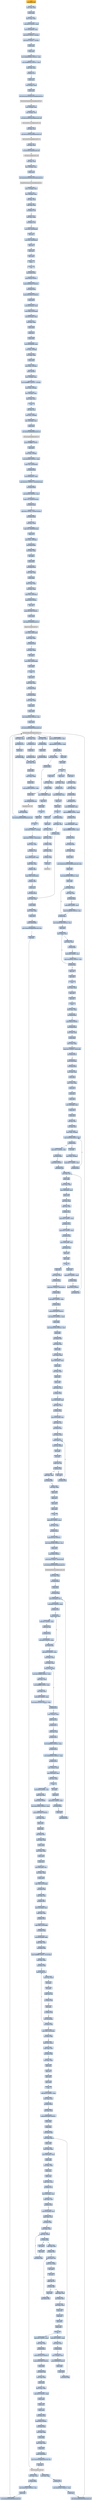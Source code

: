 digraph G {
node[shape=rectangle,style=filled,fillcolor=lightsteelblue,color=lightsteelblue]
bgcolor="transparent"
a0x004135a9call_0x004170fe[label="start\ncall 0x004170fe",color="lightgrey",fillcolor="orange"];
a0x004170femovl_edi_edi[label="0x004170fe\nmovl %edi, %edi"];
a0x00417100pushl_ebp[label="0x00417100\npushl %ebp"];
a0x00417101movl_esp_ebp[label="0x00417101\nmovl %esp, %ebp"];
a0x00417103subl_0x10UINT8_esp[label="0x00417103\nsubl $0x10<UINT8>, %esp"];
a0x00417106movl_0x004063b8_eax[label="0x00417106\nmovl 0x004063b8, %eax"];
a0x0041710bandl_0x0UINT8__8ebp_[label="0x0041710b\nandl $0x0<UINT8>, -8(%ebp)"];
a0x0041710fandl_0x0UINT8__4ebp_[label="0x0041710f\nandl $0x0<UINT8>, -4(%ebp)"];
a0x00417113pushl_ebx[label="0x00417113\npushl %ebx"];
a0x00417114pushl_edi[label="0x00417114\npushl %edi"];
a0x00417115movl_0xbb40e64eUINT32_edi[label="0x00417115\nmovl $0xbb40e64e<UINT32>, %edi"];
a0x0041711amovl_0xffff0000UINT32_ebx[label="0x0041711a\nmovl $0xffff0000<UINT32>, %ebx"];
a0x0041711fcmpl_edi_eax[label="0x0041711f\ncmpl %edi, %eax"];
a0x00417121je_0x00417130[label="0x00417121\nje 0x00417130"];
a0x00417130pushl_esi[label="0x00417130\npushl %esi"];
a0x00417131leal__8ebp__eax[label="0x00417131\nleal -8(%ebp), %eax"];
a0x00417134pushl_eax[label="0x00417134\npushl %eax"];
a0x00417135call_GetSystemTimeAsFileTime_kernel32_dll[label="0x00417135\ncall GetSystemTimeAsFileTime@kernel32.dll"];
GetSystemTimeAsFileTime_kernel32_dll[label="GetSystemTimeAsFileTime@kernel32.dll",color="lightgrey",fillcolor="lightgrey"];
a0x0041713bmovl__4ebp__esi[label="0x0041713b\nmovl -4(%ebp), %esi"];
a0x0041713exorl__8ebp__esi[label="0x0041713e\nxorl -8(%ebp), %esi"];
a0x00417141call_GetCurrentProcessId_kernel32_dll[label="0x00417141\ncall GetCurrentProcessId@kernel32.dll"];
GetCurrentProcessId_kernel32_dll[label="GetCurrentProcessId@kernel32.dll",color="lightgrey",fillcolor="lightgrey"];
a0x00417147xorl_eax_esi[label="0x00417147\nxorl %eax, %esi"];
a0x00417149call_GetCurrentThreadId_kernel32_dll[label="0x00417149\ncall GetCurrentThreadId@kernel32.dll"];
GetCurrentThreadId_kernel32_dll[label="GetCurrentThreadId@kernel32.dll",color="lightgrey",fillcolor="lightgrey"];
a0x0041714fxorl_eax_esi[label="0x0041714f\nxorl %eax, %esi"];
a0x00417151call_GetTickCount_kernel32_dll[label="0x00417151\ncall GetTickCount@kernel32.dll"];
GetTickCount_kernel32_dll[label="GetTickCount@kernel32.dll",color="lightgrey",fillcolor="lightgrey"];
a0x00417157xorl_eax_esi[label="0x00417157\nxorl %eax, %esi"];
a0x00417159leal__16ebp__eax[label="0x00417159\nleal -16(%ebp), %eax"];
a0x0041715cpushl_eax[label="0x0041715c\npushl %eax"];
a0x0041715dcall_QueryPerformanceCounter_kernel32_dll[label="0x0041715d\ncall QueryPerformanceCounter@kernel32.dll"];
QueryPerformanceCounter_kernel32_dll[label="QueryPerformanceCounter@kernel32.dll",color="lightgrey",fillcolor="lightgrey"];
a0x00417163movl__12ebp__eax[label="0x00417163\nmovl -12(%ebp), %eax"];
a0x00417166xorl__16ebp__eax[label="0x00417166\nxorl -16(%ebp), %eax"];
a0x00417169xorl_eax_esi[label="0x00417169\nxorl %eax, %esi"];
a0x0041716bcmpl_edi_esi[label="0x0041716b\ncmpl %edi, %esi"];
a0x0041716djne_0x00417176[label="0x0041716d\njne 0x00417176"];
a0x00417176testl_esi_ebx[label="0x00417176\ntestl %esi, %ebx"];
a0x00417178jne_0x00417181[label="0x00417178\njne 0x00417181"];
a0x00417181movl_esi_0x004063b8[label="0x00417181\nmovl %esi, 0x004063b8"];
a0x00417187notl_esi[label="0x00417187\nnotl %esi"];
a0x00417189movl_esi_0x004063bc[label="0x00417189\nmovl %esi, 0x004063bc"];
a0x0041718fpopl_esi[label="0x0041718f\npopl %esi"];
a0x00417190popl_edi[label="0x00417190\npopl %edi"];
a0x00417191popl_ebx[label="0x00417191\npopl %ebx"];
a0x00417192leave_[label="0x00417192\nleave "];
a0x00417193ret[label="0x00417193\nret"];
a0x004135aejmp_0x0041342b[label="0x004135ae\njmp 0x0041342b"];
a0x0041342bpushl_0x58UINT8[label="0x0041342b\npushl $0x58<UINT8>"];
a0x0041342dpushl_0x403a10UINT32[label="0x0041342d\npushl $0x403a10<UINT32>"];
a0x00413432call_0x004135b4[label="0x00413432\ncall 0x004135b4"];
a0x004135b4pushl_0x413610UINT32[label="0x004135b4\npushl $0x413610<UINT32>"];
a0x004135b9pushl_fs_0[label="0x004135b9\npushl %fs:0"];
a0x004135c0movl_0x10esp__eax[label="0x004135c0\nmovl 0x10(%esp), %eax"];
a0x004135c4movl_ebp_0x10esp_[label="0x004135c4\nmovl %ebp, 0x10(%esp)"];
a0x004135c8leal_0x10esp__ebp[label="0x004135c8\nleal 0x10(%esp), %ebp"];
a0x004135ccsubl_eax_esp[label="0x004135cc\nsubl %eax, %esp"];
a0x004135cepushl_ebx[label="0x004135ce\npushl %ebx"];
a0x004135cfpushl_esi[label="0x004135cf\npushl %esi"];
a0x004135d0pushl_edi[label="0x004135d0\npushl %edi"];
a0x004135d1movl_0x004063b8_eax[label="0x004135d1\nmovl 0x004063b8, %eax"];
a0x004135d6xorl_eax__4ebp_[label="0x004135d6\nxorl %eax, -4(%ebp)"];
a0x004135d9xorl_ebp_eax[label="0x004135d9\nxorl %ebp, %eax"];
a0x004135dbpushl_eax[label="0x004135db\npushl %eax"];
a0x004135dcmovl_esp__24ebp_[label="0x004135dc\nmovl %esp, -24(%ebp)"];
a0x004135dfpushl__8ebp_[label="0x004135df\npushl -8(%ebp)"];
a0x004135e2movl__4ebp__eax[label="0x004135e2\nmovl -4(%ebp), %eax"];
a0x004135e5movl_0xfffffffeUINT32__4ebp_[label="0x004135e5\nmovl $0xfffffffe<UINT32>, -4(%ebp)"];
a0x004135ecmovl_eax__8ebp_[label="0x004135ec\nmovl %eax, -8(%ebp)"];
a0x004135efleal__16ebp__eax[label="0x004135ef\nleal -16(%ebp), %eax"];
a0x004135f2movl_eax_fs_0[label="0x004135f2\nmovl %eax, %fs:0"];
a0x004135f8ret[label="0x004135f8\nret"];
a0x00413437xorl_esi_esi[label="0x00413437\nxorl %esi, %esi"];
a0x00413439movl_esi__4ebp_[label="0x00413439\nmovl %esi, -4(%ebp)"];
a0x0041343cleal__104ebp__eax[label="0x0041343c\nleal -104(%ebp), %eax"];
a0x0041343fpushl_eax[label="0x0041343f\npushl %eax"];
a0x00413440call_GetStartupInfoA_kernel32_dll[label="0x00413440\ncall GetStartupInfoA@kernel32.dll"];
GetStartupInfoA_kernel32_dll[label="GetStartupInfoA@kernel32.dll",color="lightgrey",fillcolor="lightgrey"];
a0x00413446pushl_0xfffffffeUINT8[label="0x00413446\npushl $0xfffffffe<UINT8>"];
a0x00413448popl_edi[label="0x00413448\npopl %edi"];
a0x00413449movl_edi__4ebp_[label="0x00413449\nmovl %edi, -4(%ebp)"];
a0x0041344cmovl_0x5a4dUINT32_eax[label="0x0041344c\nmovl $0x5a4d<UINT32>, %eax"];
a0x00413451cmpw_ax_0x00400000[label="0x00413451\ncmpw %ax, 0x00400000"];
a0x00413458jne_0x00413492[label="0x00413458\njne 0x00413492"];
a0x0041345amovl_0x0040003c_eax[label="0x0041345a\nmovl 0x0040003c, %eax"];
a0x0041345fcmpl_0x4550UINT32_0x400000eax_[label="0x0041345f\ncmpl $0x4550<UINT32>, 0x400000(%eax)"];
a0x00413469jne_0x00413492[label="0x00413469\njne 0x00413492"];
a0x0041346bmovl_0x10bUINT32_ecx[label="0x0041346b\nmovl $0x10b<UINT32>, %ecx"];
a0x00413470cmpw_cx_0x400018eax_[label="0x00413470\ncmpw %cx, 0x400018(%eax)"];
a0x00413477jne_0x00413492[label="0x00413477\njne 0x00413492"];
a0x00413479cmpl_0xeUINT8_0x400074eax_[label="0x00413479\ncmpl $0xe<UINT8>, 0x400074(%eax)"];
a0x00413480jbe_0x00413492[label="0x00413480\njbe 0x00413492"];
a0x00413482xorl_ecx_ecx[label="0x00413482\nxorl %ecx, %ecx"];
a0x00413484cmpl_esi_0x4000e8eax_[label="0x00413484\ncmpl %esi, 0x4000e8(%eax)"];
a0x0041348asetne_cl[label="0x0041348a\nsetne %cl"];
a0x0041348dmovl_ecx__28ebp_[label="0x0041348d\nmovl %ecx, -28(%ebp)"];
a0x00413490jmp_0x00413495[label="0x00413490\njmp 0x00413495"];
a0x00413495xorl_ebx_ebx[label="0x00413495\nxorl %ebx, %ebx"];
a0x00413497incl_ebx[label="0x00413497\nincl %ebx"];
a0x00413498pushl_ebx[label="0x00413498\npushl %ebx"];
a0x00413499call_0x00413a1a[label="0x00413499\ncall 0x00413a1a"];
a0x00413a1amovl_edi_edi[label="0x00413a1a\nmovl %edi, %edi"];
a0x00413a1cpushl_ebp[label="0x00413a1c\npushl %ebp"];
a0x00413a1dmovl_esp_ebp[label="0x00413a1d\nmovl %esp, %ebp"];
a0x00413a1fxorl_eax_eax[label="0x00413a1f\nxorl %eax, %eax"];
a0x00413a21cmpl_eax_0x8ebp_[label="0x00413a21\ncmpl %eax, 0x8(%ebp)"];
a0x00413a24pushl_0x0UINT8[label="0x00413a24\npushl $0x0<UINT8>"];
a0x00413a26sete_al[label="0x00413a26\nsete %al"];
a0x00413a29pushl_0x1000UINT32[label="0x00413a29\npushl $0x1000<UINT32>"];
a0x00413a2epushl_eax[label="0x00413a2e\npushl %eax"];
a0x00413a2fcall_HeapCreate_kernel32_dll[label="0x00413a2f\ncall HeapCreate@kernel32.dll"];
HeapCreate_kernel32_dll[label="HeapCreate@kernel32.dll",color="lightgrey",fillcolor="lightgrey"];
a0x00413a35movl_eax_0x0041aff4[label="0x00413a35\nmovl %eax, 0x0041aff4"];
a0x00413a3atestl_eax_eax[label="0x00413a3a\ntestl %eax, %eax"];
a0x00413a3cjne_0x00413a40[label="0x00413a3c\njne 0x00413a40"];
a0x00413a40xorl_eax_eax[label="0x00413a40\nxorl %eax, %eax"];
a0x00413a42incl_eax[label="0x00413a42\nincl %eax"];
a0x00413a43movl_eax_0x0041bcd0[label="0x00413a43\nmovl %eax, 0x0041bcd0"];
a0x00413a48popl_ebp[label="0x00413a48\npopl %ebp"];
a0x00413a49ret[label="0x00413a49\nret"];
a0x0041349epopl_ecx[label="0x0041349e\npopl %ecx"];
a0x0041349ftestl_eax_eax[label="0x0041349f\ntestl %eax, %eax"];
a0x004134a1jne_0x004134ab[label="0x004134a1\njne 0x004134ab"];
a0x004134abcall_0x00415a63[label="0x004134ab\ncall 0x00415a63"];
a0x00415a63movl_edi_edi[label="0x00415a63\nmovl %edi, %edi"];
a0x00415a65pushl_esi[label="0x00415a65\npushl %esi"];
a0x00415a66pushl_edi[label="0x00415a66\npushl %edi"];
a0x00415a67movl_0x401aacUINT32_esi[label="0x00415a67\nmovl $0x401aac<UINT32>, %esi"];
a0x00415a6cpushl_esi[label="0x00415a6c\npushl %esi"];
a0x00415a6dcall_GetModuleHandleW_kernel32_dll[label="0x00415a6d\ncall GetModuleHandleW@kernel32.dll"];
GetModuleHandleW_kernel32_dll[label="GetModuleHandleW@kernel32.dll",color="lightgrey",fillcolor="lightgrey"];
a0x00415a73testl_eax_eax[label="0x00415a73\ntestl %eax, %eax"];
a0x00415a75jne_0x00415a7e[label="0x00415a75\njne 0x00415a7e"];
a0x00415a77pushl_esi[label="0x00415a77\npushl %esi"];
a0x00415a78call_0x004146bd[label="0x00415a78\ncall 0x004146bd"];
a0x004146bdmovl_edi_edi[label="0x004146bd\nmovl %edi, %edi"];
a0x004146bfpushl_ebp[label="0x004146bf\npushl %ebp"];
a0x004146c0movl_esp_ebp[label="0x004146c0\nmovl %esp, %ebp"];
a0x004146c2pushl_edi[label="0x004146c2\npushl %edi"];
a0x004146c3movl_0x3e8UINT32_edi[label="0x004146c3\nmovl $0x3e8<UINT32>, %edi"];
a0x004146c8pushl_edi[label="0x004146c8\npushl %edi"];
a0x004146c9call_Sleep_kernel32_dll[label="0x004146c9\ncall Sleep@kernel32.dll"];
Sleep_kernel32_dll[label="Sleep@kernel32.dll",color="lightgrey",fillcolor="lightgrey"];
a0x004146cfpushl_0x8ebp_[label="0x004146cf\npushl 0x8(%ebp)"];
a0x004146d2call_GetModuleHandleW_kernel32_dll[label="0x004146d2\ncall GetModuleHandleW@kernel32.dll"];
a0x004146d8addl_0x3e8UINT32_edi[label="0x004146d8\naddl $0x3e8<UINT32>, %edi"];
a0x004146decmpl_0xea60UINT32_edi[label="0x004146de\ncmpl $0xea60<UINT32>, %edi"];
a0x004146e4ja_0x004146ea[label="0x004146e4\nja 0x004146ea"];
a0x004146e6testl_eax_eax[label="0x004146e6\ntestl %eax, %eax"];
a0x004146e8je_0x004146c8[label="0x004146e8\nje 0x004146c8"];
a0x004146eapopl_edi[label="0x004146ea\npopl %edi"];
a0x004146ebpopl_ebp[label="0x004146eb\npopl %ebp"];
a0x004146ecret[label="0x004146ec\nret"];
a0x00415a7dpopl_ecx[label="0x00415a7d\npopl %ecx"];
a0x00415a7emovl_eax_edi[label="0x00415a7e\nmovl %eax, %edi"];
a0x00415a80testl_edi_edi[label="0x00415a80\ntestl %edi, %edi"];
a0x00415a82je_0x00415be6[label="0x00415a82\nje 0x00415be6"];
a0x00415be6call_0x0041577d[label="0x00415be6\ncall 0x0041577d"];
a0x0041577dmovl_0x004069d8_eax[label="0x0041577d\nmovl 0x004069d8, %eax"];
a0x00415782cmpl_0xffffffffUINT8_eax[label="0x00415782\ncmpl $0xffffffff<UINT8>, %eax"];
a0x00415785je_0x0041579d[label="0x00415785\nje 0x0041579d"];
a0x0041579dmovl_0x004069dc_eax[label="0x0041579d\nmovl 0x004069dc, %eax"];
a0x004157a2cmpl_0xffffffffUINT8_eax[label="0x004157a2\ncmpl $0xffffffff<UINT8>, %eax"];
a0x004157a5je_0x004157b5[label="0x004157a5\nje 0x004157b5"];
a0x004157b5jmp_0x00413a95[label="0x004157b5\njmp 0x00413a95"];
a0x00413a95movl_edi_edi[label="0x00413a95\nmovl %edi, %edi"];
a0x00413a97pushl_ebx[label="0x00413a97\npushl %ebx"];
a0x00413a98movl_DeleteCriticalSection_kernel32_dll_ebx[label="0x00413a98\nmovl DeleteCriticalSection@kernel32.dll, %ebx"];
a0x00413a9epushl_esi[label="0x00413a9e\npushl %esi"];
a0x00413a9fmovl_0x4061d8UINT32_esi[label="0x00413a9f\nmovl $0x4061d8<UINT32>, %esi"];
a0x00413aa4pushl_edi[label="0x00413aa4\npushl %edi"];
a0x00413aa5movl_esi__edi[label="0x00413aa5\nmovl (%esi), %edi"];
a0x00413aa7testl_edi_edi[label="0x00413aa7\ntestl %edi, %edi"];
a0x00413aa9je_0x00413abe[label="0x00413aa9\nje 0x00413abe"];
a0x00413abeaddl_0x8UINT8_esi[label="0x00413abe\naddl $0x8<UINT8>, %esi"];
a0x00413ac1cmpl_0x4062f8UINT32_esi[label="0x00413ac1\ncmpl $0x4062f8<UINT32>, %esi"];
a0x00413ac7jl_0x00413aa5[label="0x00413ac7\njl 0x00413aa5"];
a0x00413ac9movl_0x4061d8UINT32_esi[label="0x00413ac9\nmovl $0x4061d8<UINT32>, %esi"];
a0x00413acepopl_edi[label="0x00413ace\npopl %edi"];
a0x00413acfmovl_esi__eax[label="0x00413acf\nmovl (%esi), %eax"];
a0x00413ad1testl_eax_eax[label="0x00413ad1\ntestl %eax, %eax"];
a0x00413ad3je_0x00413ade[label="0x00413ad3\nje 0x00413ade"];
a0x00413adeaddl_0x8UINT8_esi[label="0x00413ade\naddl $0x8<UINT8>, %esi"];
a0x00413ae1cmpl_0x4062f8UINT32_esi[label="0x00413ae1\ncmpl $0x4062f8<UINT32>, %esi"];
a0x00413ae7jl_0x00413acf[label="0x00413ae7\njl 0x00413acf"];
a0x00413ae9popl_esi[label="0x00413ae9\npopl %esi"];
a0x00413aeapopl_ebx[label="0x00413aea\npopl %ebx"];
a0x00413aebret[label="0x00413aeb\nret"];
a0x00415bebxorl_eax_eax[label="0x00415beb\nxorl %eax, %eax"];
a0x00415bedpopl_edi[label="0x00415bed\npopl %edi"];
a0x00415beepopl_esi[label="0x00415bee\npopl %esi"];
a0x00415befret[label="0x00415bef\nret"];
a0x004134b0testl_eax_eax[label="0x004134b0\ntestl %eax, %eax"];
a0x004134b2jne_0x004134bc[label="0x004134b2\njne 0x004134bc"];
a0x004134b4pushl_0x10UINT8[label="0x004134b4\npushl $0x10<UINT8>"];
a0x004134b6call_0x00413402[label="0x004134b6\ncall 0x00413402"];
a0x00413402movl_edi_edi[label="0x00413402\nmovl %edi, %edi"];
a0x00413404pushl_ebp[label="0x00413404\npushl %ebp"];
a0x00413405movl_esp_ebp[label="0x00413405\nmovl %esp, %ebp"];
a0x00413407cmpl_0x1UINT8_0x0041aff0[label="0x00413407\ncmpl $0x1<UINT8>, 0x0041aff0"];
a0x0041340ejne_0x00413415[label="0x0041340e\njne 0x00413415"];
a0x00413415pushl_0x8ebp_[label="0x00413415\npushl 0x8(%ebp)"];
a0x00413418call_0x004149f5[label="0x00413418\ncall 0x004149f5"];
a0x004149f5movl_edi_edi[label="0x004149f5\nmovl %edi, %edi"];
a0x004149f7pushl_ebp[label="0x004149f7\npushl %ebp"];
a0x004149f8movl_esp_ebp[label="0x004149f8\nmovl %esp, %ebp"];
a0x004149fapushl_ecx[label="0x004149fa\npushl %ecx"];
a0x004149fbpushl_ecx[label="0x004149fb\npushl %ecx"];
a0x004149fcpushl_ebx[label="0x004149fc\npushl %ebx"];
a0x004149fdmovl_0x8ebp__ebx[label="0x004149fd\nmovl 0x8(%ebp), %ebx"];
a0x00414a00pushl_esi[label="0x00414a00\npushl %esi"];
a0x00414a01pushl_edi[label="0x00414a01\npushl %edi"];
a0x00414a02xorl_esi_esi[label="0x00414a02\nxorl %esi, %esi"];
a0x00414a04xorl_edi_edi[label="0x00414a04\nxorl %edi, %edi"];
a0x00414a06movl_edi__4ebp_[label="0x00414a06\nmovl %edi, -4(%ebp)"];
a0x00414a09cmpl_0x406300edi8__ebx[label="0x00414a09\ncmpl 0x406300(,%edi,8), %ebx"];
a0x00414a10je_0x00414a1b[label="0x00414a10\nje 0x00414a1b"];
a0x00414a12incl_edi[label="0x00414a12\nincl %edi"];
a0x00414a13movl_edi__4ebp_[label="0x00414a13\nmovl %edi, -4(%ebp)"];
a0x00414a16cmpl_0x17UINT8_edi[label="0x00414a16\ncmpl $0x17<UINT8>, %edi"];
a0x00414a19jb_0x00414a09[label="0x00414a19\njb 0x00414a09"];
a0x00414a1bcmpl_0x17UINT8_edi[label="0x00414a1b\ncmpl $0x17<UINT8>, %edi"];
a0x00414a1ejae_0x00414b9b[label="0x00414a1e\njae 0x00414b9b"];
a0x00414a24pushl_0x3UINT8[label="0x00414a24\npushl $0x3<UINT8>"];
a0x00414a26call_0x004179f7[label="0x00414a26\ncall 0x004179f7"];
a0x004179f7movl_edi_edi[label="0x004179f7\nmovl %edi, %edi"];
a0x004179f9pushl_ebp[label="0x004179f9\npushl %ebp"];
a0x004179famovl_esp_ebp[label="0x004179fa\nmovl %esp, %ebp"];
a0x004179fcmovl_0x8ebp__ecx[label="0x004179fc\nmovl 0x8(%ebp), %ecx"];
a0x004179ffpushl_esi[label="0x004179ff\npushl %esi"];
a0x00417a00xorl_esi_esi[label="0x00417a00\nxorl %esi, %esi"];
a0x00417a02cmpl_esi_ecx[label="0x00417a02\ncmpl %esi, %ecx"];
a0x00417a04jl_0x00417a24[label="0x00417a04\njl 0x00417a24"];
a0x00417a06cmpl_0x2UINT8_ecx[label="0x00417a06\ncmpl $0x2<UINT8>, %ecx"];
a0x00417a09jle_0x00417a17[label="0x00417a09\njle 0x00417a17"];
a0x00417a0bcmpl_0x3UINT8_ecx[label="0x00417a0b\ncmpl $0x3<UINT8>, %ecx"];
a0x00417a0ejne_0x00417a24[label="0x00417a0e\njne 0x00417a24"];
a0x00417a10movl_0x0041aff0_eax[label="0x00417a10\nmovl 0x0041aff0, %eax"];
a0x00417a15jmp_0x00417a3f[label="0x00417a15\njmp 0x00417a3f"];
a0x00417a3fpopl_esi[label="0x00417a3f\npopl %esi"];
a0x00417a40popl_ebp[label="0x00417a40\npopl %ebp"];
a0x00417a41ret[label="0x00417a41\nret"];
a0x00414a2bpopl_ecx[label="0x00414a2b\npopl %ecx"];
a0x00414a2ccmpl_0x1UINT8_eax[label="0x00414a2c\ncmpl $0x1<UINT8>, %eax"];
a0x00414a2fje_0x00414b69[label="0x00414a2f\nje 0x00414b69"];
a0x00414a35pushl_0x3UINT8[label="0x00414a35\npushl $0x3<UINT8>"];
a0x00414a37call_0x004179f7[label="0x00414a37\ncall 0x004179f7"];
a0x00414a3cpopl_ecx[label="0x00414a3c\npopl %ecx"];
a0x00414a3dtestl_eax_eax[label="0x00414a3d\ntestl %eax, %eax"];
a0x00414a3fjne_0x00414a4e[label="0x00414a3f\njne 0x00414a4e"];
a0x00414a41cmpl_0x1UINT8_0x00406058[label="0x00414a41\ncmpl $0x1<UINT8>, 0x00406058"];
a0x00414a48je_0x00414b69[label="0x00414a48\nje 0x00414b69"];
a0x00414a4ecmpl_0xfcUINT32_ebx[label="0x00414a4e\ncmpl $0xfc<UINT32>, %ebx"];
a0x00414a54je_0x00414b9b[label="0x00414a54\nje 0x00414b9b"];
a0x00414a5apushl_0x4019f8UINT32[label="0x00414a5a\npushl $0x4019f8<UINT32>"];
a0x00414a5fmovl_0x314UINT32_ebx[label="0x00414a5f\nmovl $0x314<UINT32>, %ebx"];
a0x00414a64pushl_ebx[label="0x00414a64\npushl %ebx"];
a0x00414a65movl_0x41b180UINT32_edi[label="0x00414a65\nmovl $0x41b180<UINT32>, %edi"];
a0x00414a6apushl_edi[label="0x00414a6a\npushl %edi"];
a0x00414a6bcall_0x0041798f[label="0x00414a6b\ncall 0x0041798f"];
a0x0041798fmovl_edi_edi[label="0x0041798f\nmovl %edi, %edi"];
a0x00417991pushl_ebp[label="0x00417991\npushl %ebp"];
a0x00417992movl_esp_ebp[label="0x00417992\nmovl %esp, %ebp"];
a0x00417994movl_0x8ebp__ecx[label="0x00417994\nmovl 0x8(%ebp), %ecx"];
a0x00417997pushl_ebx[label="0x00417997\npushl %ebx"];
a0x00417998xorl_ebx_ebx[label="0x00417998\nxorl %ebx, %ebx"];
a0x0041799apushl_esi[label="0x0041799a\npushl %esi"];
a0x0041799bpushl_edi[label="0x0041799b\npushl %edi"];
a0x0041799ccmpl_ebx_ecx[label="0x0041799c\ncmpl %ebx, %ecx"];
a0x0041799eje_0x004179a7[label="0x0041799e\nje 0x004179a7"];
a0x004179a0movl_0xcebp__edi[label="0x004179a0\nmovl 0xc(%ebp), %edi"];
a0x004179a3cmpl_ebx_edi[label="0x004179a3\ncmpl %ebx, %edi"];
a0x004179a5ja_0x004179c2[label="0x004179a5\nja 0x004179c2"];
a0x004179c2movl_0x10ebp__esi[label="0x004179c2\nmovl 0x10(%ebp), %esi"];
a0x004179c5cmpl_ebx_esi[label="0x004179c5\ncmpl %ebx, %esi"];
a0x004179c7jne_0x004179cd[label="0x004179c7\njne 0x004179cd"];
a0x004179cdmovl_ecx_edx[label="0x004179cd\nmovl %ecx, %edx"];
a0x004179cfmovb_esi__al[label="0x004179cf\nmovb (%esi), %al"];
a0x004179d1movb_al_edx_[label="0x004179d1\nmovb %al, (%edx)"];
a0x004179d3incl_edx[label="0x004179d3\nincl %edx"];
a0x004179d4incl_esi[label="0x004179d4\nincl %esi"];
a0x004179d5cmpb_bl_al[label="0x004179d5\ncmpb %bl, %al"];
a0x004179d7je_0x004179dc[label="0x004179d7\nje 0x004179dc"];
a0x004179d9decl_edi[label="0x004179d9\ndecl %edi"];
a0x004179dajne_0x004179cf[label="0x004179da\njne 0x004179cf"];
a0x004179dccmpl_ebx_edi[label="0x004179dc\ncmpl %ebx, %edi"];
a0x004179dejne_0x004179f0[label="0x004179de\njne 0x004179f0"];
a0x004179f0xorl_eax_eax[label="0x004179f0\nxorl %eax, %eax"];
a0x004179f2popl_edi[label="0x004179f2\npopl %edi"];
a0x004179f3popl_esi[label="0x004179f3\npopl %esi"];
a0x004179f4popl_ebx[label="0x004179f4\npopl %ebx"];
a0x004179f5popl_ebp[label="0x004179f5\npopl %ebp"];
a0x004179f6ret[label="0x004179f6\nret"];
a0x00414a70addl_0xcUINT8_esp[label="0x00414a70\naddl $0xc<UINT8>, %esp"];
a0x00414a73testl_eax_eax[label="0x00414a73\ntestl %eax, %eax"];
a0x00414a75je_0x00414a84[label="0x00414a75\nje 0x00414a84"];
a0x00414a84pushl_0x104UINT32[label="0x00414a84\npushl $0x104<UINT32>"];
a0x00414a89movl_0x41b199UINT32_esi[label="0x00414a89\nmovl $0x41b199<UINT32>, %esi"];
a0x00414a8epushl_esi[label="0x00414a8e\npushl %esi"];
a0x00414a8fpushl_0x0UINT8[label="0x00414a8f\npushl $0x0<UINT8>"];
a0x00414a91movb_0x0UINT8_0x0041b29d[label="0x00414a91\nmovb $0x0<UINT8>, 0x0041b29d"];
a0x00414a98call_GetModuleFileNameA_kernel32_dll[label="0x00414a98\ncall GetModuleFileNameA@kernel32.dll"];
GetModuleFileNameA_kernel32_dll[label="GetModuleFileNameA@kernel32.dll",color="lightgrey",fillcolor="lightgrey"];
a0x00414a9etestl_eax_eax[label="0x00414a9e\ntestl %eax, %eax"];
a0x00414aa0jne_0x00414ac8[label="0x00414aa0\njne 0x00414ac8"];
a0x00414ac8pushl_esi[label="0x00414ac8\npushl %esi"];
a0x00414ac9call_0x00415bf0[label="0x00414ac9\ncall 0x00415bf0"];
a0x00415bf0movl_0x4esp__ecx[label="0x00415bf0\nmovl 0x4(%esp), %ecx"];
a0x00415bf4testl_0x3UINT32_ecx[label="0x00415bf4\ntestl $0x3<UINT32>, %ecx"];
a0x00415bfaje_0x00415c20[label="0x00415bfa\nje 0x00415c20"];
a0x00415bfcmovb_ecx__al[label="0x00415bfc\nmovb (%ecx), %al"];
a0x00415bfeaddl_0x1UINT8_ecx[label="0x00415bfe\naddl $0x1<UINT8>, %ecx"];
a0x00415c01testb_al_al[label="0x00415c01\ntestb %al, %al"];
a0x00415c03je_0x00415c53[label="0x00415c03\nje 0x00415c53"];
a0x00415c05testl_0x3UINT32_ecx[label="0x00415c05\ntestl $0x3<UINT32>, %ecx"];
a0x00415c0bjne_0x00415bfc[label="0x00415c0b\njne 0x00415bfc"];
a0x00415c0daddl_0x0UINT32_eax[label="0x00415c0d\naddl $0x0<UINT32>, %eax"];
a0x00415c12leal_esp__esp[label="0x00415c12\nleal (%esp), %esp"];
a0x00415c19leal_esp__esp[label="0x00415c19\nleal (%esp), %esp"];
a0x00415c20movl_ecx__eax[label="0x00415c20\nmovl (%ecx), %eax"];
a0x00415c22movl_0x7efefeffUINT32_edx[label="0x00415c22\nmovl $0x7efefeff<UINT32>, %edx"];
a0x00415c27addl_eax_edx[label="0x00415c27\naddl %eax, %edx"];
a0x00415c29xorl_0xffffffffUINT8_eax[label="0x00415c29\nxorl $0xffffffff<UINT8>, %eax"];
a0x00415c2cxorl_edx_eax[label="0x00415c2c\nxorl %edx, %eax"];
a0x00415c2eaddl_0x4UINT8_ecx[label="0x00415c2e\naddl $0x4<UINT8>, %ecx"];
a0x00415c31testl_0x81010100UINT32_eax[label="0x00415c31\ntestl $0x81010100<UINT32>, %eax"];
a0x00415c36je_0x00415c20[label="0x00415c36\nje 0x00415c20"];
a0x00415c38movl__4ecx__eax[label="0x00415c38\nmovl -4(%ecx), %eax"];
a0x00415c3btestb_al_al[label="0x00415c3b\ntestb %al, %al"];
a0x00415c3dje_0x00415c71[label="0x00415c3d\nje 0x00415c71"];
a0x00415c3ftestb_ah_ah[label="0x00415c3f\ntestb %ah, %ah"];
a0x00415c41je_0x00415c67[label="0x00415c41\nje 0x00415c67"];
a0x00415c43testl_0xff0000UINT32_eax[label="0x00415c43\ntestl $0xff0000<UINT32>, %eax"];
a0x00415c48je_0x00415c5d[label="0x00415c48\nje 0x00415c5d"];
a0x00415c4atestl_0xff000000UINT32_eax[label="0x00415c4a\ntestl $0xff000000<UINT32>, %eax"];
a0x00415c4fje_0x00415c53[label="0x00415c4f\nje 0x00415c53"];
a0x00415c53leal__1ecx__eax[label="0x00415c53\nleal -1(%ecx), %eax"];
a0x00415c56movl_0x4esp__ecx[label="0x00415c56\nmovl 0x4(%esp), %ecx"];
a0x00415c5asubl_ecx_eax[label="0x00415c5a\nsubl %ecx, %eax"];
a0x00415c5cret[label="0x00415c5c\nret"];
a0x00414aceincl_eax[label="0x00414ace\nincl %eax"];
a0x00414acfpopl_ecx[label="0x00414acf\npopl %ecx"];
a0x00414ad0cmpl_0x3cUINT8_eax[label="0x00414ad0\ncmpl $0x3c<UINT8>, %eax"];
a0x00414ad3jbe_0x00414b0d[label="0x00414ad3\njbe 0x00414b0d"];
a0x00414ad5pushl_esi[label="0x00414ad5\npushl %esi"];
a0x00414ad6call_0x00415bf0[label="0x00414ad6\ncall 0x00415bf0"];
a0x00414adbsubl_0x3bUINT8_esi[label="0x00414adb\nsubl $0x3b<UINT8>, %esi"];
a0x00414adeaddl_esi_eax[label="0x00414ade\naddl %esi, %eax"];
a0x00414ae0pushl_0x3UINT8[label="0x00414ae0\npushl $0x3<UINT8>"];
a0x00414ae2movl_0x41b494UINT32_ecx[label="0x00414ae2\nmovl $0x41b494<UINT32>, %ecx"];
a0x00414ae7pushl_0x4019dcUINT32[label="0x00414ae7\npushl $0x4019dc<UINT32>"];
a0x00414aecsubl_eax_ecx[label="0x00414aec\nsubl %eax, %ecx"];
a0x00414aeepushl_ecx[label="0x00414aee\npushl %ecx"];
a0x00414aefpushl_eax[label="0x00414aef\npushl %eax"];
a0x00414af0call_0x004178da[label="0x00414af0\ncall 0x004178da"];
a0x004178damovl_edi_edi[label="0x004178da\nmovl %edi, %edi"];
a0x004178dcpushl_ebp[label="0x004178dc\npushl %ebp"];
a0x004178ddmovl_esp_ebp[label="0x004178dd\nmovl %esp, %ebp"];
a0x004178dfpushl_ebx[label="0x004178df\npushl %ebx"];
a0x004178e0pushl_esi[label="0x004178e0\npushl %esi"];
a0x004178e1movl_0x8ebp__esi[label="0x004178e1\nmovl 0x8(%ebp), %esi"];
a0x004178e4xorl_ebx_ebx[label="0x004178e4\nxorl %ebx, %ebx"];
a0x004178e6pushl_edi[label="0x004178e6\npushl %edi"];
a0x004178e7cmpl_ebx_0x14ebp_[label="0x004178e7\ncmpl %ebx, 0x14(%ebp)"];
a0x004178eajne_0x004178fc[label="0x004178ea\njne 0x004178fc"];
a0x004178fccmpl_ebx_esi[label="0x004178fc\ncmpl %ebx, %esi"];
a0x004178feje_0x00417907[label="0x004178fe\nje 0x00417907"];
a0x00417900movl_0xcebp__edi[label="0x00417900\nmovl 0xc(%ebp), %edi"];
a0x00417903cmpl_ebx_edi[label="0x00417903\ncmpl %ebx, %edi"];
a0x00417905ja_0x00417922[label="0x00417905\nja 0x00417922"];
a0x00417922cmpl_ebx_0x14ebp_[label="0x00417922\ncmpl %ebx, 0x14(%ebp)"];
a0x00417925jne_0x0041792b[label="0x00417925\njne 0x0041792b"];
a0x0041792bmovl_0x10ebp__edx[label="0x0041792b\nmovl 0x10(%ebp), %edx"];
a0x0041792ecmpl_ebx_edx[label="0x0041792e\ncmpl %ebx, %edx"];
a0x00417930jne_0x00417936[label="0x00417930\njne 0x00417936"];
a0x00417936cmpl_0xffffffffUINT8_0x14ebp_[label="0x00417936\ncmpl $0xffffffff<UINT8>, 0x14(%ebp)"];
a0x0041793amovl_esi_eax[label="0x0041793a\nmovl %esi, %eax"];
a0x0041793cjne_0x0041794d[label="0x0041793c\njne 0x0041794d"];
a0x0041794dmovb_edx__cl[label="0x0041794d\nmovb (%edx), %cl"];
a0x0041794fmovb_cl_eax_[label="0x0041794f\nmovb %cl, (%eax)"];
a0x00417951incl_eax[label="0x00417951\nincl %eax"];
a0x00417952incl_edx[label="0x00417952\nincl %edx"];
a0x00417953cmpb_bl_cl[label="0x00417953\ncmpb %bl, %cl"];
a0x00417955je_0x0041795f[label="0x00417955\nje 0x0041795f"];
a0x00417957decl_edi[label="0x00417957\ndecl %edi"];
a0x00417958je_0x0041795f[label="0x00417958\nje 0x0041795f"];
a0x0041795adecl_0x14ebp_[label="0x0041795a\ndecl 0x14(%ebp)"];
a0x0041795djne_0x0041794d[label="0x0041795d\njne 0x0041794d"];
a0x0041795fcmpl_ebx_0x14ebp_[label="0x0041795f\ncmpl %ebx, 0x14(%ebp)"];
a0x00417962jne_0x00417966[label="0x00417962\njne 0x00417966"];
a0x00417964movb_bl_eax_[label="0x00417964\nmovb %bl, (%eax)"];
a0x00417966cmpl_ebx_edi[label="0x00417966\ncmpl %ebx, %edi"];
a0x00417968jne_0x004178f5[label="0x00417968\njne 0x004178f5"];
a0x004178f5xorl_eax_eax[label="0x004178f5\nxorl %eax, %eax"];
a0x004178f7popl_edi[label="0x004178f7\npopl %edi"];
a0x004178f8popl_esi[label="0x004178f8\npopl %esi"];
a0x004178f9popl_ebx[label="0x004178f9\npopl %ebx"];
a0x004178fapopl_ebp[label="0x004178fa\npopl %ebp"];
a0x004178fbret[label="0x004178fb\nret"];
a0x00414af5addl_0x14UINT8_esp[label="0x00414af5\naddl $0x14<UINT8>, %esp"];
a0x00414af8testl_eax_eax[label="0x00414af8\ntestl %eax, %eax"];
a0x00414afaje_0x00414b0d[label="0x00414afa\nje 0x00414b0d"];
a0x00414b0dxorl_esi_esi[label="0x00414b0d\nxorl %esi, %esi"];
a0x00414b0fpushl_0x4019d8UINT32[label="0x00414b0f\npushl $0x4019d8<UINT32>"];
a0x00414b14pushl_ebx[label="0x00414b14\npushl %ebx"];
a0x00414b15pushl_edi[label="0x00414b15\npushl %edi"];
a0x00414b16call_0x00417866[label="0x00414b16\ncall 0x00417866"];
a0x00417866movl_edi_edi[label="0x00417866\nmovl %edi, %edi"];
a0x00417868pushl_ebp[label="0x00417868\npushl %ebp"];
a0x00417869movl_esp_ebp[label="0x00417869\nmovl %esp, %ebp"];
a0x0041786bmovl_0x8ebp__eax[label="0x0041786b\nmovl 0x8(%ebp), %eax"];
a0x0041786epushl_ebx[label="0x0041786e\npushl %ebx"];
a0x0041786fxorl_ebx_ebx[label="0x0041786f\nxorl %ebx, %ebx"];
a0x00417871pushl_esi[label="0x00417871\npushl %esi"];
a0x00417872pushl_edi[label="0x00417872\npushl %edi"];
a0x00417873cmpl_ebx_eax[label="0x00417873\ncmpl %ebx, %eax"];
a0x00417875je_0x0041787e[label="0x00417875\nje 0x0041787e"];
a0x00417877movl_0xcebp__edi[label="0x00417877\nmovl 0xc(%ebp), %edi"];
a0x0041787acmpl_ebx_edi[label="0x0041787a\ncmpl %ebx, %edi"];
a0x0041787cja_0x00417899[label="0x0041787c\nja 0x00417899"];
a0x00417899movl_0x10ebp__esi[label="0x00417899\nmovl 0x10(%ebp), %esi"];
a0x0041789ccmpl_ebx_esi[label="0x0041789c\ncmpl %ebx, %esi"];
a0x0041789ejne_0x004178a4[label="0x0041789e\njne 0x004178a4"];
a0x004178a4movl_eax_edx[label="0x004178a4\nmovl %eax, %edx"];
a0x004178a6cmpb_bl_edx_[label="0x004178a6\ncmpb %bl, (%edx)"];
a0x004178a8je_0x004178ae[label="0x004178a8\nje 0x004178ae"];
a0x004178aaincl_edx[label="0x004178aa\nincl %edx"];
a0x004178abdecl_edi[label="0x004178ab\ndecl %edi"];
a0x004178acjne_0x004178a6[label="0x004178ac\njne 0x004178a6"];
a0x004178aecmpl_ebx_edi[label="0x004178ae\ncmpl %ebx, %edi"];
a0x004178b0je_0x004178a0[label="0x004178b0\nje 0x004178a0"];
a0x004178b2movb_esi__cl[label="0x004178b2\nmovb (%esi), %cl"];
a0x004178b4movb_cl_edx_[label="0x004178b4\nmovb %cl, (%edx)"];
a0x004178b6incl_edx[label="0x004178b6\nincl %edx"];
a0x004178b7incl_esi[label="0x004178b7\nincl %esi"];
a0x004178b8cmpb_bl_cl[label="0x004178b8\ncmpb %bl, %cl"];
a0x004178baje_0x004178bf[label="0x004178ba\nje 0x004178bf"];
a0x004178bcdecl_edi[label="0x004178bc\ndecl %edi"];
a0x004178bdjne_0x004178b2[label="0x004178bd\njne 0x004178b2"];
a0x004178bfcmpl_ebx_edi[label="0x004178bf\ncmpl %ebx, %edi"];
a0x004178c1jne_0x004178d3[label="0x004178c1\njne 0x004178d3"];
a0x004178d3xorl_eax_eax[label="0x004178d3\nxorl %eax, %eax"];
a0x004178d5popl_edi[label="0x004178d5\npopl %edi"];
a0x004178d6popl_esi[label="0x004178d6\npopl %esi"];
a0x004178d7popl_ebx[label="0x004178d7\npopl %ebx"];
a0x004178d8popl_ebp[label="0x004178d8\npopl %ebp"];
a0x004178d9ret[label="0x004178d9\nret"];
a0x00414b1baddl_0xcUINT8_esp[label="0x00414b1b\naddl $0xc<UINT8>, %esp"];
a0x00414b1etestl_eax_eax[label="0x00414b1e\ntestl %eax, %eax"];
a0x00414b20je_0x00414b2f[label="0x00414b20\nje 0x00414b2f"];
a0x00414b2fmovl__4ebp__eax[label="0x00414b2f\nmovl -4(%ebp), %eax"];
a0x00414b32pushl_0x406304eax8_[label="0x00414b32\npushl 0x406304(,%eax,8)"];
a0x00414b39pushl_ebx[label="0x00414b39\npushl %ebx"];
a0x00414b3apushl_edi[label="0x00414b3a\npushl %edi"];
a0x00414b3bcall_0x00417866[label="0x00414b3b\ncall 0x00417866"];
a0x00414b40addl_0xcUINT8_esp[label="0x00414b40\naddl $0xc<UINT8>, %esp"];
a0x00414b43testl_eax_eax[label="0x00414b43\ntestl %eax, %eax"];
a0x00414b45je_0x00414b54[label="0x00414b45\nje 0x00414b54"];
a0x00414b54pushl_0x12010UINT32[label="0x00414b54\npushl $0x12010<UINT32>"];
a0x00414b59pushl_0x4019b0UINT32[label="0x00414b59\npushl $0x4019b0<UINT32>"];
a0x00414b5epushl_edi[label="0x00414b5e\npushl %edi"];
a0x00414b5fcall_0x004176fd[label="0x00414b5f\ncall 0x004176fd"];
a0x004176fdmovl_edi_edi[label="0x004176fd\nmovl %edi, %edi"];
a0x004176ffpushl_ebp[label="0x004176ff\npushl %ebp"];
a0x00417700movl_esp_ebp[label="0x00417700\nmovl %esp, %ebp"];
a0x00417702subl_0x14UINT8_esp[label="0x00417702\nsubl $0x14<UINT8>, %esp"];
a0x00417705pushl_ebx[label="0x00417705\npushl %ebx"];
a0x00417706pushl_esi[label="0x00417706\npushl %esi"];
a0x00417707pushl_edi[label="0x00417707\npushl %edi"];
a0x00417708call_0x004156c5[label="0x00417708\ncall 0x004156c5"];
a0x004156c5pushl_0x0UINT8[label="0x004156c5\npushl $0x0<UINT8>"];
a0x004156c7call_0x00415653[label="0x004156c7\ncall 0x00415653"];
a0x00415653movl_edi_edi[label="0x00415653\nmovl %edi, %edi"];
a0x00415655pushl_ebp[label="0x00415655\npushl %ebp"];
a0x00415656movl_esp_ebp[label="0x00415656\nmovl %esp, %ebp"];
a0x00415658pushl_esi[label="0x00415658\npushl %esi"];
a0x00415659pushl_0x004069dc[label="0x00415659\npushl 0x004069dc"];
a0x0041565fmovl_TlsGetValue_kernel32_dll_esi[label="0x0041565f\nmovl TlsGetValue@kernel32.dll, %esi"];
a0x00415665call_esi[label="0x00415665\ncall %esi"];
TlsGetValue_kernel32_dll[label="TlsGetValue@kernel32.dll",color="lightgrey",fillcolor="lightgrey"];
a0x00415667testl_eax_eax[label="0x00415667\ntestl %eax, %eax"];
a0x00415669je_0x0041568c[label="0x00415669\nje 0x0041568c"];
a0x0041568cmovl_0x401aacUINT32_esi[label="0x0041568c\nmovl $0x401aac<UINT32>, %esi"];
a0x00415691pushl_esi[label="0x00415691\npushl %esi"];
a0x00415692call_GetModuleHandleW_kernel32_dll[label="0x00415692\ncall GetModuleHandleW@kernel32.dll"];
a0x00415698testl_eax_eax[label="0x00415698\ntestl %eax, %eax"];
a0x0041569ajne_0x004156a7[label="0x0041569a\njne 0x004156a7"];
a0x0041569cpushl_esi[label="0x0041569c\npushl %esi"];
a0x0041569dcall_0x004146bd[label="0x0041569d\ncall 0x004146bd"];
a0x004156a2popl_ecx[label="0x004156a2\npopl %ecx"];
a0x004156a3testl_eax_eax[label="0x004156a3\ntestl %eax, %eax"];
a0x004156a5je_0x004156bf[label="0x004156a5\nje 0x004156bf"];
a0x004156bfmovl_0x8ebp__eax[label="0x004156bf\nmovl 0x8(%ebp), %eax"];
a0x004156c2popl_esi[label="0x004156c2\npopl %esi"];
a0x004156c3popl_ebp[label="0x004156c3\npopl %ebp"];
a0x004156c4ret[label="0x004156c4\nret"];
a0x004156ccpopl_ecx[label="0x004156cc\npopl %ecx"];
a0x004156cdret[label="0x004156cd\nret"];
a0x0041770dandl_0x0UINT8__4ebp_[label="0x0041770d\nandl $0x0<UINT8>, -4(%ebp)"];
a0x00417711cmpl_0x0UINT8_0x0041b634[label="0x00417711\ncmpl $0x0<UINT8>, 0x0041b634"];
a0x00417718movl_eax_ebx[label="0x00417718\nmovl %eax, %ebx"];
a0x0041771ajne_0x004177ae[label="0x0041771a\njne 0x004177ae"];
a0x004177aemovl_0x0041b640_eax[label="0x004177ae\nmovl 0x0041b640, %eax"];
a0x004177b3cmpl_ebx_eax[label="0x004177b3\ncmpl %ebx, %eax"];
a0x004177b5je_0x00417806[label="0x004177b5\nje 0x00417806"];
a0x004177b7cmpl_ebx_0x0041b644[label="0x004177b7\ncmpl %ebx, 0x0041b644"];
a0x004177bdje_0x00417806[label="0x004177bd\nje 0x00417806"];
a0x004177bfpushl_eax[label="0x004177bf\npushl %eax"];
a0x004177c0call_0x004156ce[label="0x004177c0\ncall 0x004156ce"];
a0x004156cemovl_edi_edi[label="0x004156ce\nmovl %edi, %edi"];
a0x004156d0pushl_ebp[label="0x004156d0\npushl %ebp"];
a0x004156d1movl_esp_ebp[label="0x004156d1\nmovl %esp, %ebp"];
a0x004156d3pushl_esi[label="0x004156d3\npushl %esi"];
a0x004156d4pushl_0x004069dc[label="0x004156d4\npushl 0x004069dc"];
a0x004156damovl_TlsGetValue_kernel32_dll_esi[label="0x004156da\nmovl TlsGetValue@kernel32.dll, %esi"];
a0x004156e0call_esi[label="0x004156e0\ncall %esi"];
a0x004156e2testl_eax_eax[label="0x004156e2\ntestl %eax, %eax"];
a0x004156e4je_0x00415707[label="0x004156e4\nje 0x00415707"];
a0x00415707movl_0x401aacUINT32_esi[label="0x00415707\nmovl $0x401aac<UINT32>, %esi"];
a0x0041570cpushl_esi[label="0x0041570c\npushl %esi"];
a0x0041570dcall_GetModuleHandleW_kernel32_dll[label="0x0041570d\ncall GetModuleHandleW@kernel32.dll"];
a0x00415713testl_eax_eax[label="0x00415713\ntestl %eax, %eax"];
a0x00415715jne_0x00415722[label="0x00415715\njne 0x00415722"];
a0x00415717pushl_esi[label="0x00415717\npushl %esi"];
a0x00415718call_0x004146bd[label="0x00415718\ncall 0x004146bd"];
a0x0041571dpopl_ecx[label="0x0041571d\npopl %ecx"];
a0x0041571etestl_eax_eax[label="0x0041571e\ntestl %eax, %eax"];
a0x00415720je_0x0041573a[label="0x00415720\nje 0x0041573a"];
a0x0041573amovl_0x8ebp__eax[label="0x0041573a\nmovl 0x8(%ebp), %eax"];
a0x0041573dpopl_esi[label="0x0041573d\npopl %esi"];
a0x0041573epopl_ebp[label="0x0041573e\npopl %ebp"];
a0x0041573fret[label="0x0041573f\nret"];
a0x004177c5pushl_0x0041b644[label="0x004177c5\npushl 0x0041b644"];
a0x004177cbmovl_eax_esi[label="0x004177cb\nmovl %eax, %esi"];
a0x004177cdcall_0x004156ce[label="0x004177cd\ncall 0x004156ce"];
a0x004177d2popl_ecx[label="0x004177d2\npopl %ecx"];
a0x004177d3popl_ecx[label="0x004177d3\npopl %ecx"];
a0x004177d4movl_eax_edi[label="0x004177d4\nmovl %eax, %edi"];
a0x004177d6testl_esi_esi[label="0x004177d6\ntestl %esi, %esi"];
a0x004177d8je_0x00417806[label="0x004177d8\nje 0x00417806"];
a0x004177datestl_edi_edi[label="0x004177da\ntestl %edi, %edi"];
a0x004177dcje_0x00417806[label="0x004177dc\nje 0x00417806"];
a0x004177decall_esi[label="0x004177de\ncall %esi"];
a0x9439c1c7[label="0x9439c1c7",color="lightgrey",fillcolor="lightgrey"];
a0x004135a9call_0x004170fe -> a0x004170femovl_edi_edi [color="#000000"];
a0x004170femovl_edi_edi -> a0x00417100pushl_ebp [color="#000000"];
a0x00417100pushl_ebp -> a0x00417101movl_esp_ebp [color="#000000"];
a0x00417101movl_esp_ebp -> a0x00417103subl_0x10UINT8_esp [color="#000000"];
a0x00417103subl_0x10UINT8_esp -> a0x00417106movl_0x004063b8_eax [color="#000000"];
a0x00417106movl_0x004063b8_eax -> a0x0041710bandl_0x0UINT8__8ebp_ [color="#000000"];
a0x0041710bandl_0x0UINT8__8ebp_ -> a0x0041710fandl_0x0UINT8__4ebp_ [color="#000000"];
a0x0041710fandl_0x0UINT8__4ebp_ -> a0x00417113pushl_ebx [color="#000000"];
a0x00417113pushl_ebx -> a0x00417114pushl_edi [color="#000000"];
a0x00417114pushl_edi -> a0x00417115movl_0xbb40e64eUINT32_edi [color="#000000"];
a0x00417115movl_0xbb40e64eUINT32_edi -> a0x0041711amovl_0xffff0000UINT32_ebx [color="#000000"];
a0x0041711amovl_0xffff0000UINT32_ebx -> a0x0041711fcmpl_edi_eax [color="#000000"];
a0x0041711fcmpl_edi_eax -> a0x00417121je_0x00417130 [color="#000000"];
a0x00417121je_0x00417130 -> a0x00417130pushl_esi [color="#000000",label="T"];
a0x00417130pushl_esi -> a0x00417131leal__8ebp__eax [color="#000000"];
a0x00417131leal__8ebp__eax -> a0x00417134pushl_eax [color="#000000"];
a0x00417134pushl_eax -> a0x00417135call_GetSystemTimeAsFileTime_kernel32_dll [color="#000000"];
a0x00417135call_GetSystemTimeAsFileTime_kernel32_dll -> GetSystemTimeAsFileTime_kernel32_dll [color="#000000"];
GetSystemTimeAsFileTime_kernel32_dll -> a0x0041713bmovl__4ebp__esi [color="#000000"];
a0x0041713bmovl__4ebp__esi -> a0x0041713exorl__8ebp__esi [color="#000000"];
a0x0041713exorl__8ebp__esi -> a0x00417141call_GetCurrentProcessId_kernel32_dll [color="#000000"];
a0x00417141call_GetCurrentProcessId_kernel32_dll -> GetCurrentProcessId_kernel32_dll [color="#000000"];
GetCurrentProcessId_kernel32_dll -> a0x00417147xorl_eax_esi [color="#000000"];
a0x00417147xorl_eax_esi -> a0x00417149call_GetCurrentThreadId_kernel32_dll [color="#000000"];
a0x00417149call_GetCurrentThreadId_kernel32_dll -> GetCurrentThreadId_kernel32_dll [color="#000000"];
GetCurrentThreadId_kernel32_dll -> a0x0041714fxorl_eax_esi [color="#000000"];
a0x0041714fxorl_eax_esi -> a0x00417151call_GetTickCount_kernel32_dll [color="#000000"];
a0x00417151call_GetTickCount_kernel32_dll -> GetTickCount_kernel32_dll [color="#000000"];
GetTickCount_kernel32_dll -> a0x00417157xorl_eax_esi [color="#000000"];
a0x00417157xorl_eax_esi -> a0x00417159leal__16ebp__eax [color="#000000"];
a0x00417159leal__16ebp__eax -> a0x0041715cpushl_eax [color="#000000"];
a0x0041715cpushl_eax -> a0x0041715dcall_QueryPerformanceCounter_kernel32_dll [color="#000000"];
a0x0041715dcall_QueryPerformanceCounter_kernel32_dll -> QueryPerformanceCounter_kernel32_dll [color="#000000"];
QueryPerformanceCounter_kernel32_dll -> a0x00417163movl__12ebp__eax [color="#000000"];
a0x00417163movl__12ebp__eax -> a0x00417166xorl__16ebp__eax [color="#000000"];
a0x00417166xorl__16ebp__eax -> a0x00417169xorl_eax_esi [color="#000000"];
a0x00417169xorl_eax_esi -> a0x0041716bcmpl_edi_esi [color="#000000"];
a0x0041716bcmpl_edi_esi -> a0x0041716djne_0x00417176 [color="#000000"];
a0x0041716djne_0x00417176 -> a0x00417176testl_esi_ebx [color="#000000",label="T"];
a0x00417176testl_esi_ebx -> a0x00417178jne_0x00417181 [color="#000000"];
a0x00417178jne_0x00417181 -> a0x00417181movl_esi_0x004063b8 [color="#000000",label="T"];
a0x00417181movl_esi_0x004063b8 -> a0x00417187notl_esi [color="#000000"];
a0x00417187notl_esi -> a0x00417189movl_esi_0x004063bc [color="#000000"];
a0x00417189movl_esi_0x004063bc -> a0x0041718fpopl_esi [color="#000000"];
a0x0041718fpopl_esi -> a0x00417190popl_edi [color="#000000"];
a0x00417190popl_edi -> a0x00417191popl_ebx [color="#000000"];
a0x00417191popl_ebx -> a0x00417192leave_ [color="#000000"];
a0x00417192leave_ -> a0x00417193ret [color="#000000"];
a0x00417193ret -> a0x004135aejmp_0x0041342b [color="#000000"];
a0x004135aejmp_0x0041342b -> a0x0041342bpushl_0x58UINT8 [color="#000000"];
a0x0041342bpushl_0x58UINT8 -> a0x0041342dpushl_0x403a10UINT32 [color="#000000"];
a0x0041342dpushl_0x403a10UINT32 -> a0x00413432call_0x004135b4 [color="#000000"];
a0x00413432call_0x004135b4 -> a0x004135b4pushl_0x413610UINT32 [color="#000000"];
a0x004135b4pushl_0x413610UINT32 -> a0x004135b9pushl_fs_0 [color="#000000"];
a0x004135b9pushl_fs_0 -> a0x004135c0movl_0x10esp__eax [color="#000000"];
a0x004135c0movl_0x10esp__eax -> a0x004135c4movl_ebp_0x10esp_ [color="#000000"];
a0x004135c4movl_ebp_0x10esp_ -> a0x004135c8leal_0x10esp__ebp [color="#000000"];
a0x004135c8leal_0x10esp__ebp -> a0x004135ccsubl_eax_esp [color="#000000"];
a0x004135ccsubl_eax_esp -> a0x004135cepushl_ebx [color="#000000"];
a0x004135cepushl_ebx -> a0x004135cfpushl_esi [color="#000000"];
a0x004135cfpushl_esi -> a0x004135d0pushl_edi [color="#000000"];
a0x004135d0pushl_edi -> a0x004135d1movl_0x004063b8_eax [color="#000000"];
a0x004135d1movl_0x004063b8_eax -> a0x004135d6xorl_eax__4ebp_ [color="#000000"];
a0x004135d6xorl_eax__4ebp_ -> a0x004135d9xorl_ebp_eax [color="#000000"];
a0x004135d9xorl_ebp_eax -> a0x004135dbpushl_eax [color="#000000"];
a0x004135dbpushl_eax -> a0x004135dcmovl_esp__24ebp_ [color="#000000"];
a0x004135dcmovl_esp__24ebp_ -> a0x004135dfpushl__8ebp_ [color="#000000"];
a0x004135dfpushl__8ebp_ -> a0x004135e2movl__4ebp__eax [color="#000000"];
a0x004135e2movl__4ebp__eax -> a0x004135e5movl_0xfffffffeUINT32__4ebp_ [color="#000000"];
a0x004135e5movl_0xfffffffeUINT32__4ebp_ -> a0x004135ecmovl_eax__8ebp_ [color="#000000"];
a0x004135ecmovl_eax__8ebp_ -> a0x004135efleal__16ebp__eax [color="#000000"];
a0x004135efleal__16ebp__eax -> a0x004135f2movl_eax_fs_0 [color="#000000"];
a0x004135f2movl_eax_fs_0 -> a0x004135f8ret [color="#000000"];
a0x004135f8ret -> a0x00413437xorl_esi_esi [color="#000000"];
a0x00413437xorl_esi_esi -> a0x00413439movl_esi__4ebp_ [color="#000000"];
a0x00413439movl_esi__4ebp_ -> a0x0041343cleal__104ebp__eax [color="#000000"];
a0x0041343cleal__104ebp__eax -> a0x0041343fpushl_eax [color="#000000"];
a0x0041343fpushl_eax -> a0x00413440call_GetStartupInfoA_kernel32_dll [color="#000000"];
a0x00413440call_GetStartupInfoA_kernel32_dll -> GetStartupInfoA_kernel32_dll [color="#000000"];
GetStartupInfoA_kernel32_dll -> a0x00413446pushl_0xfffffffeUINT8 [color="#000000"];
a0x00413446pushl_0xfffffffeUINT8 -> a0x00413448popl_edi [color="#000000"];
a0x00413448popl_edi -> a0x00413449movl_edi__4ebp_ [color="#000000"];
a0x00413449movl_edi__4ebp_ -> a0x0041344cmovl_0x5a4dUINT32_eax [color="#000000"];
a0x0041344cmovl_0x5a4dUINT32_eax -> a0x00413451cmpw_ax_0x00400000 [color="#000000"];
a0x00413451cmpw_ax_0x00400000 -> a0x00413458jne_0x00413492 [color="#000000"];
a0x00413458jne_0x00413492 -> a0x0041345amovl_0x0040003c_eax [color="#000000",label="F"];
a0x0041345amovl_0x0040003c_eax -> a0x0041345fcmpl_0x4550UINT32_0x400000eax_ [color="#000000"];
a0x0041345fcmpl_0x4550UINT32_0x400000eax_ -> a0x00413469jne_0x00413492 [color="#000000"];
a0x00413469jne_0x00413492 -> a0x0041346bmovl_0x10bUINT32_ecx [color="#000000",label="F"];
a0x0041346bmovl_0x10bUINT32_ecx -> a0x00413470cmpw_cx_0x400018eax_ [color="#000000"];
a0x00413470cmpw_cx_0x400018eax_ -> a0x00413477jne_0x00413492 [color="#000000"];
a0x00413477jne_0x00413492 -> a0x00413479cmpl_0xeUINT8_0x400074eax_ [color="#000000",label="F"];
a0x00413479cmpl_0xeUINT8_0x400074eax_ -> a0x00413480jbe_0x00413492 [color="#000000"];
a0x00413480jbe_0x00413492 -> a0x00413482xorl_ecx_ecx [color="#000000",label="F"];
a0x00413482xorl_ecx_ecx -> a0x00413484cmpl_esi_0x4000e8eax_ [color="#000000"];
a0x00413484cmpl_esi_0x4000e8eax_ -> a0x0041348asetne_cl [color="#000000"];
a0x0041348asetne_cl -> a0x0041348dmovl_ecx__28ebp_ [color="#000000"];
a0x0041348dmovl_ecx__28ebp_ -> a0x00413490jmp_0x00413495 [color="#000000"];
a0x00413490jmp_0x00413495 -> a0x00413495xorl_ebx_ebx [color="#000000"];
a0x00413495xorl_ebx_ebx -> a0x00413497incl_ebx [color="#000000"];
a0x00413497incl_ebx -> a0x00413498pushl_ebx [color="#000000"];
a0x00413498pushl_ebx -> a0x00413499call_0x00413a1a [color="#000000"];
a0x00413499call_0x00413a1a -> a0x00413a1amovl_edi_edi [color="#000000"];
a0x00413a1amovl_edi_edi -> a0x00413a1cpushl_ebp [color="#000000"];
a0x00413a1cpushl_ebp -> a0x00413a1dmovl_esp_ebp [color="#000000"];
a0x00413a1dmovl_esp_ebp -> a0x00413a1fxorl_eax_eax [color="#000000"];
a0x00413a1fxorl_eax_eax -> a0x00413a21cmpl_eax_0x8ebp_ [color="#000000"];
a0x00413a21cmpl_eax_0x8ebp_ -> a0x00413a24pushl_0x0UINT8 [color="#000000"];
a0x00413a24pushl_0x0UINT8 -> a0x00413a26sete_al [color="#000000"];
a0x00413a26sete_al -> a0x00413a29pushl_0x1000UINT32 [color="#000000"];
a0x00413a29pushl_0x1000UINT32 -> a0x00413a2epushl_eax [color="#000000"];
a0x00413a2epushl_eax -> a0x00413a2fcall_HeapCreate_kernel32_dll [color="#000000"];
a0x00413a2fcall_HeapCreate_kernel32_dll -> HeapCreate_kernel32_dll [color="#000000"];
HeapCreate_kernel32_dll -> a0x00413a35movl_eax_0x0041aff4 [color="#000000"];
a0x00413a35movl_eax_0x0041aff4 -> a0x00413a3atestl_eax_eax [color="#000000"];
a0x00413a3atestl_eax_eax -> a0x00413a3cjne_0x00413a40 [color="#000000"];
a0x00413a3cjne_0x00413a40 -> a0x00413a40xorl_eax_eax [color="#000000",label="T"];
a0x00413a40xorl_eax_eax -> a0x00413a42incl_eax [color="#000000"];
a0x00413a42incl_eax -> a0x00413a43movl_eax_0x0041bcd0 [color="#000000"];
a0x00413a43movl_eax_0x0041bcd0 -> a0x00413a48popl_ebp [color="#000000"];
a0x00413a48popl_ebp -> a0x00413a49ret [color="#000000"];
a0x00413a49ret -> a0x0041349epopl_ecx [color="#000000"];
a0x0041349epopl_ecx -> a0x0041349ftestl_eax_eax [color="#000000"];
a0x0041349ftestl_eax_eax -> a0x004134a1jne_0x004134ab [color="#000000"];
a0x004134a1jne_0x004134ab -> a0x004134abcall_0x00415a63 [color="#000000",label="T"];
a0x004134abcall_0x00415a63 -> a0x00415a63movl_edi_edi [color="#000000"];
a0x00415a63movl_edi_edi -> a0x00415a65pushl_esi [color="#000000"];
a0x00415a65pushl_esi -> a0x00415a66pushl_edi [color="#000000"];
a0x00415a66pushl_edi -> a0x00415a67movl_0x401aacUINT32_esi [color="#000000"];
a0x00415a67movl_0x401aacUINT32_esi -> a0x00415a6cpushl_esi [color="#000000"];
a0x00415a6cpushl_esi -> a0x00415a6dcall_GetModuleHandleW_kernel32_dll [color="#000000"];
a0x00415a6dcall_GetModuleHandleW_kernel32_dll -> GetModuleHandleW_kernel32_dll [color="#000000"];
GetModuleHandleW_kernel32_dll -> a0x00415a73testl_eax_eax [color="#000000"];
a0x00415a73testl_eax_eax -> a0x00415a75jne_0x00415a7e [color="#000000"];
a0x00415a75jne_0x00415a7e -> a0x00415a77pushl_esi [color="#000000",label="F"];
a0x00415a77pushl_esi -> a0x00415a78call_0x004146bd [color="#000000"];
a0x00415a78call_0x004146bd -> a0x004146bdmovl_edi_edi [color="#000000"];
a0x004146bdmovl_edi_edi -> a0x004146bfpushl_ebp [color="#000000"];
a0x004146bfpushl_ebp -> a0x004146c0movl_esp_ebp [color="#000000"];
a0x004146c0movl_esp_ebp -> a0x004146c2pushl_edi [color="#000000"];
a0x004146c2pushl_edi -> a0x004146c3movl_0x3e8UINT32_edi [color="#000000"];
a0x004146c3movl_0x3e8UINT32_edi -> a0x004146c8pushl_edi [color="#000000"];
a0x004146c8pushl_edi -> a0x004146c9call_Sleep_kernel32_dll [color="#000000"];
a0x004146c9call_Sleep_kernel32_dll -> Sleep_kernel32_dll [color="#000000"];
Sleep_kernel32_dll -> a0x004146cfpushl_0x8ebp_ [color="#000000"];
a0x004146cfpushl_0x8ebp_ -> a0x004146d2call_GetModuleHandleW_kernel32_dll [color="#000000"];
a0x004146d2call_GetModuleHandleW_kernel32_dll -> GetModuleHandleW_kernel32_dll [color="#000000"];
GetModuleHandleW_kernel32_dll -> a0x004146d8addl_0x3e8UINT32_edi [color="#000000"];
a0x004146d8addl_0x3e8UINT32_edi -> a0x004146decmpl_0xea60UINT32_edi [color="#000000"];
a0x004146decmpl_0xea60UINT32_edi -> a0x004146e4ja_0x004146ea [color="#000000"];
a0x004146e4ja_0x004146ea -> a0x004146e6testl_eax_eax [color="#000000",label="F"];
a0x004146e6testl_eax_eax -> a0x004146e8je_0x004146c8 [color="#000000"];
a0x004146e8je_0x004146c8 -> a0x004146c8pushl_edi [color="#000000",label="T"];
a0x004146e4ja_0x004146ea -> a0x004146eapopl_edi [color="#000000",label="T"];
a0x004146eapopl_edi -> a0x004146ebpopl_ebp [color="#000000"];
a0x004146ebpopl_ebp -> a0x004146ecret [color="#000000"];
a0x004146ecret -> a0x00415a7dpopl_ecx [color="#000000"];
a0x00415a7dpopl_ecx -> a0x00415a7emovl_eax_edi [color="#000000"];
a0x00415a7emovl_eax_edi -> a0x00415a80testl_edi_edi [color="#000000"];
a0x00415a80testl_edi_edi -> a0x00415a82je_0x00415be6 [color="#000000"];
a0x00415a82je_0x00415be6 -> a0x00415be6call_0x0041577d [color="#000000",label="T"];
a0x00415be6call_0x0041577d -> a0x0041577dmovl_0x004069d8_eax [color="#000000"];
a0x0041577dmovl_0x004069d8_eax -> a0x00415782cmpl_0xffffffffUINT8_eax [color="#000000"];
a0x00415782cmpl_0xffffffffUINT8_eax -> a0x00415785je_0x0041579d [color="#000000"];
a0x00415785je_0x0041579d -> a0x0041579dmovl_0x004069dc_eax [color="#000000",label="T"];
a0x0041579dmovl_0x004069dc_eax -> a0x004157a2cmpl_0xffffffffUINT8_eax [color="#000000"];
a0x004157a2cmpl_0xffffffffUINT8_eax -> a0x004157a5je_0x004157b5 [color="#000000"];
a0x004157a5je_0x004157b5 -> a0x004157b5jmp_0x00413a95 [color="#000000",label="T"];
a0x004157b5jmp_0x00413a95 -> a0x00413a95movl_edi_edi [color="#000000"];
a0x00413a95movl_edi_edi -> a0x00413a97pushl_ebx [color="#000000"];
a0x00413a97pushl_ebx -> a0x00413a98movl_DeleteCriticalSection_kernel32_dll_ebx [color="#000000"];
a0x00413a98movl_DeleteCriticalSection_kernel32_dll_ebx -> a0x00413a9epushl_esi [color="#000000"];
a0x00413a9epushl_esi -> a0x00413a9fmovl_0x4061d8UINT32_esi [color="#000000"];
a0x00413a9fmovl_0x4061d8UINT32_esi -> a0x00413aa4pushl_edi [color="#000000"];
a0x00413aa4pushl_edi -> a0x00413aa5movl_esi__edi [color="#000000"];
a0x00413aa5movl_esi__edi -> a0x00413aa7testl_edi_edi [color="#000000"];
a0x00413aa7testl_edi_edi -> a0x00413aa9je_0x00413abe [color="#000000"];
a0x00413aa9je_0x00413abe -> a0x00413abeaddl_0x8UINT8_esi [color="#000000",label="T"];
a0x00413abeaddl_0x8UINT8_esi -> a0x00413ac1cmpl_0x4062f8UINT32_esi [color="#000000"];
a0x00413ac1cmpl_0x4062f8UINT32_esi -> a0x00413ac7jl_0x00413aa5 [color="#000000"];
a0x00413ac7jl_0x00413aa5 -> a0x00413aa5movl_esi__edi [color="#000000",label="T"];
a0x00413ac7jl_0x00413aa5 -> a0x00413ac9movl_0x4061d8UINT32_esi [color="#000000",label="F"];
a0x00413ac9movl_0x4061d8UINT32_esi -> a0x00413acepopl_edi [color="#000000"];
a0x00413acepopl_edi -> a0x00413acfmovl_esi__eax [color="#000000"];
a0x00413acfmovl_esi__eax -> a0x00413ad1testl_eax_eax [color="#000000"];
a0x00413ad1testl_eax_eax -> a0x00413ad3je_0x00413ade [color="#000000"];
a0x00413ad3je_0x00413ade -> a0x00413adeaddl_0x8UINT8_esi [color="#000000",label="T"];
a0x00413adeaddl_0x8UINT8_esi -> a0x00413ae1cmpl_0x4062f8UINT32_esi [color="#000000"];
a0x00413ae1cmpl_0x4062f8UINT32_esi -> a0x00413ae7jl_0x00413acf [color="#000000"];
a0x00413ae7jl_0x00413acf -> a0x00413acfmovl_esi__eax [color="#000000",label="T"];
a0x00413ae7jl_0x00413acf -> a0x00413ae9popl_esi [color="#000000",label="F"];
a0x00413ae9popl_esi -> a0x00413aeapopl_ebx [color="#000000"];
a0x00413aeapopl_ebx -> a0x00413aebret [color="#000000"];
a0x00413aebret -> a0x00415bebxorl_eax_eax [color="#000000"];
a0x00415bebxorl_eax_eax -> a0x00415bedpopl_edi [color="#000000"];
a0x00415bedpopl_edi -> a0x00415beepopl_esi [color="#000000"];
a0x00415beepopl_esi -> a0x00415befret [color="#000000"];
a0x00415befret -> a0x004134b0testl_eax_eax [color="#000000"];
a0x004134b0testl_eax_eax -> a0x004134b2jne_0x004134bc [color="#000000"];
a0x004134b2jne_0x004134bc -> a0x004134b4pushl_0x10UINT8 [color="#000000",label="F"];
a0x004134b4pushl_0x10UINT8 -> a0x004134b6call_0x00413402 [color="#000000"];
a0x004134b6call_0x00413402 -> a0x00413402movl_edi_edi [color="#000000"];
a0x00413402movl_edi_edi -> a0x00413404pushl_ebp [color="#000000"];
a0x00413404pushl_ebp -> a0x00413405movl_esp_ebp [color="#000000"];
a0x00413405movl_esp_ebp -> a0x00413407cmpl_0x1UINT8_0x0041aff0 [color="#000000"];
a0x00413407cmpl_0x1UINT8_0x0041aff0 -> a0x0041340ejne_0x00413415 [color="#000000"];
a0x0041340ejne_0x00413415 -> a0x00413415pushl_0x8ebp_ [color="#000000",label="T"];
a0x00413415pushl_0x8ebp_ -> a0x00413418call_0x004149f5 [color="#000000"];
a0x00413418call_0x004149f5 -> a0x004149f5movl_edi_edi [color="#000000"];
a0x004149f5movl_edi_edi -> a0x004149f7pushl_ebp [color="#000000"];
a0x004149f7pushl_ebp -> a0x004149f8movl_esp_ebp [color="#000000"];
a0x004149f8movl_esp_ebp -> a0x004149fapushl_ecx [color="#000000"];
a0x004149fapushl_ecx -> a0x004149fbpushl_ecx [color="#000000"];
a0x004149fbpushl_ecx -> a0x004149fcpushl_ebx [color="#000000"];
a0x004149fcpushl_ebx -> a0x004149fdmovl_0x8ebp__ebx [color="#000000"];
a0x004149fdmovl_0x8ebp__ebx -> a0x00414a00pushl_esi [color="#000000"];
a0x00414a00pushl_esi -> a0x00414a01pushl_edi [color="#000000"];
a0x00414a01pushl_edi -> a0x00414a02xorl_esi_esi [color="#000000"];
a0x00414a02xorl_esi_esi -> a0x00414a04xorl_edi_edi [color="#000000"];
a0x00414a04xorl_edi_edi -> a0x00414a06movl_edi__4ebp_ [color="#000000"];
a0x00414a06movl_edi__4ebp_ -> a0x00414a09cmpl_0x406300edi8__ebx [color="#000000"];
a0x00414a09cmpl_0x406300edi8__ebx -> a0x00414a10je_0x00414a1b [color="#000000"];
a0x00414a10je_0x00414a1b -> a0x00414a12incl_edi [color="#000000",label="F"];
a0x00414a12incl_edi -> a0x00414a13movl_edi__4ebp_ [color="#000000"];
a0x00414a13movl_edi__4ebp_ -> a0x00414a16cmpl_0x17UINT8_edi [color="#000000"];
a0x00414a16cmpl_0x17UINT8_edi -> a0x00414a19jb_0x00414a09 [color="#000000"];
a0x00414a19jb_0x00414a09 -> a0x00414a09cmpl_0x406300edi8__ebx [color="#000000",label="T"];
a0x00414a10je_0x00414a1b -> a0x00414a1bcmpl_0x17UINT8_edi [color="#000000",label="T"];
a0x00414a1bcmpl_0x17UINT8_edi -> a0x00414a1ejae_0x00414b9b [color="#000000"];
a0x00414a1ejae_0x00414b9b -> a0x00414a24pushl_0x3UINT8 [color="#000000",label="F"];
a0x00414a24pushl_0x3UINT8 -> a0x00414a26call_0x004179f7 [color="#000000"];
a0x00414a26call_0x004179f7 -> a0x004179f7movl_edi_edi [color="#000000"];
a0x004179f7movl_edi_edi -> a0x004179f9pushl_ebp [color="#000000"];
a0x004179f9pushl_ebp -> a0x004179famovl_esp_ebp [color="#000000"];
a0x004179famovl_esp_ebp -> a0x004179fcmovl_0x8ebp__ecx [color="#000000"];
a0x004179fcmovl_0x8ebp__ecx -> a0x004179ffpushl_esi [color="#000000"];
a0x004179ffpushl_esi -> a0x00417a00xorl_esi_esi [color="#000000"];
a0x00417a00xorl_esi_esi -> a0x00417a02cmpl_esi_ecx [color="#000000"];
a0x00417a02cmpl_esi_ecx -> a0x00417a04jl_0x00417a24 [color="#000000"];
a0x00417a04jl_0x00417a24 -> a0x00417a06cmpl_0x2UINT8_ecx [color="#000000",label="F"];
a0x00417a06cmpl_0x2UINT8_ecx -> a0x00417a09jle_0x00417a17 [color="#000000"];
a0x00417a09jle_0x00417a17 -> a0x00417a0bcmpl_0x3UINT8_ecx [color="#000000",label="F"];
a0x00417a0bcmpl_0x3UINT8_ecx -> a0x00417a0ejne_0x00417a24 [color="#000000"];
a0x00417a0ejne_0x00417a24 -> a0x00417a10movl_0x0041aff0_eax [color="#000000",label="F"];
a0x00417a10movl_0x0041aff0_eax -> a0x00417a15jmp_0x00417a3f [color="#000000"];
a0x00417a15jmp_0x00417a3f -> a0x00417a3fpopl_esi [color="#000000"];
a0x00417a3fpopl_esi -> a0x00417a40popl_ebp [color="#000000"];
a0x00417a40popl_ebp -> a0x00417a41ret [color="#000000"];
a0x00417a41ret -> a0x00414a2bpopl_ecx [color="#000000"];
a0x00414a2bpopl_ecx -> a0x00414a2ccmpl_0x1UINT8_eax [color="#000000"];
a0x00414a2ccmpl_0x1UINT8_eax -> a0x00414a2fje_0x00414b69 [color="#000000"];
a0x00414a2fje_0x00414b69 -> a0x00414a35pushl_0x3UINT8 [color="#000000",label="F"];
a0x00414a35pushl_0x3UINT8 -> a0x00414a37call_0x004179f7 [color="#000000"];
a0x00414a37call_0x004179f7 -> a0x004179f7movl_edi_edi [color="#000000"];
a0x00417a41ret -> a0x00414a3cpopl_ecx [color="#000000"];
a0x00414a3cpopl_ecx -> a0x00414a3dtestl_eax_eax [color="#000000"];
a0x00414a3dtestl_eax_eax -> a0x00414a3fjne_0x00414a4e [color="#000000"];
a0x00414a3fjne_0x00414a4e -> a0x00414a41cmpl_0x1UINT8_0x00406058 [color="#000000",label="F"];
a0x00414a41cmpl_0x1UINT8_0x00406058 -> a0x00414a48je_0x00414b69 [color="#000000"];
a0x00414a48je_0x00414b69 -> a0x00414a4ecmpl_0xfcUINT32_ebx [color="#000000",label="F"];
a0x00414a4ecmpl_0xfcUINT32_ebx -> a0x00414a54je_0x00414b9b [color="#000000"];
a0x00414a54je_0x00414b9b -> a0x00414a5apushl_0x4019f8UINT32 [color="#000000",label="F"];
a0x00414a5apushl_0x4019f8UINT32 -> a0x00414a5fmovl_0x314UINT32_ebx [color="#000000"];
a0x00414a5fmovl_0x314UINT32_ebx -> a0x00414a64pushl_ebx [color="#000000"];
a0x00414a64pushl_ebx -> a0x00414a65movl_0x41b180UINT32_edi [color="#000000"];
a0x00414a65movl_0x41b180UINT32_edi -> a0x00414a6apushl_edi [color="#000000"];
a0x00414a6apushl_edi -> a0x00414a6bcall_0x0041798f [color="#000000"];
a0x00414a6bcall_0x0041798f -> a0x0041798fmovl_edi_edi [color="#000000"];
a0x0041798fmovl_edi_edi -> a0x00417991pushl_ebp [color="#000000"];
a0x00417991pushl_ebp -> a0x00417992movl_esp_ebp [color="#000000"];
a0x00417992movl_esp_ebp -> a0x00417994movl_0x8ebp__ecx [color="#000000"];
a0x00417994movl_0x8ebp__ecx -> a0x00417997pushl_ebx [color="#000000"];
a0x00417997pushl_ebx -> a0x00417998xorl_ebx_ebx [color="#000000"];
a0x00417998xorl_ebx_ebx -> a0x0041799apushl_esi [color="#000000"];
a0x0041799apushl_esi -> a0x0041799bpushl_edi [color="#000000"];
a0x0041799bpushl_edi -> a0x0041799ccmpl_ebx_ecx [color="#000000"];
a0x0041799ccmpl_ebx_ecx -> a0x0041799eje_0x004179a7 [color="#000000"];
a0x0041799eje_0x004179a7 -> a0x004179a0movl_0xcebp__edi [color="#000000",label="F"];
a0x004179a0movl_0xcebp__edi -> a0x004179a3cmpl_ebx_edi [color="#000000"];
a0x004179a3cmpl_ebx_edi -> a0x004179a5ja_0x004179c2 [color="#000000"];
a0x004179a5ja_0x004179c2 -> a0x004179c2movl_0x10ebp__esi [color="#000000",label="T"];
a0x004179c2movl_0x10ebp__esi -> a0x004179c5cmpl_ebx_esi [color="#000000"];
a0x004179c5cmpl_ebx_esi -> a0x004179c7jne_0x004179cd [color="#000000"];
a0x004179c7jne_0x004179cd -> a0x004179cdmovl_ecx_edx [color="#000000",label="T"];
a0x004179cdmovl_ecx_edx -> a0x004179cfmovb_esi__al [color="#000000"];
a0x004179cfmovb_esi__al -> a0x004179d1movb_al_edx_ [color="#000000"];
a0x004179d1movb_al_edx_ -> a0x004179d3incl_edx [color="#000000"];
a0x004179d3incl_edx -> a0x004179d4incl_esi [color="#000000"];
a0x004179d4incl_esi -> a0x004179d5cmpb_bl_al [color="#000000"];
a0x004179d5cmpb_bl_al -> a0x004179d7je_0x004179dc [color="#000000"];
a0x004179d7je_0x004179dc -> a0x004179d9decl_edi [color="#000000",label="F"];
a0x004179d9decl_edi -> a0x004179dajne_0x004179cf [color="#000000"];
a0x004179dajne_0x004179cf -> a0x004179cfmovb_esi__al [color="#000000",label="T"];
a0x004179d7je_0x004179dc -> a0x004179dccmpl_ebx_edi [color="#000000",label="T"];
a0x004179dccmpl_ebx_edi -> a0x004179dejne_0x004179f0 [color="#000000"];
a0x004179dejne_0x004179f0 -> a0x004179f0xorl_eax_eax [color="#000000",label="T"];
a0x004179f0xorl_eax_eax -> a0x004179f2popl_edi [color="#000000"];
a0x004179f2popl_edi -> a0x004179f3popl_esi [color="#000000"];
a0x004179f3popl_esi -> a0x004179f4popl_ebx [color="#000000"];
a0x004179f4popl_ebx -> a0x004179f5popl_ebp [color="#000000"];
a0x004179f5popl_ebp -> a0x004179f6ret [color="#000000"];
a0x004179f6ret -> a0x00414a70addl_0xcUINT8_esp [color="#000000"];
a0x00414a70addl_0xcUINT8_esp -> a0x00414a73testl_eax_eax [color="#000000"];
a0x00414a73testl_eax_eax -> a0x00414a75je_0x00414a84 [color="#000000"];
a0x00414a75je_0x00414a84 -> a0x00414a84pushl_0x104UINT32 [color="#000000",label="T"];
a0x00414a84pushl_0x104UINT32 -> a0x00414a89movl_0x41b199UINT32_esi [color="#000000"];
a0x00414a89movl_0x41b199UINT32_esi -> a0x00414a8epushl_esi [color="#000000"];
a0x00414a8epushl_esi -> a0x00414a8fpushl_0x0UINT8 [color="#000000"];
a0x00414a8fpushl_0x0UINT8 -> a0x00414a91movb_0x0UINT8_0x0041b29d [color="#000000"];
a0x00414a91movb_0x0UINT8_0x0041b29d -> a0x00414a98call_GetModuleFileNameA_kernel32_dll [color="#000000"];
a0x00414a98call_GetModuleFileNameA_kernel32_dll -> GetModuleFileNameA_kernel32_dll [color="#000000"];
GetModuleFileNameA_kernel32_dll -> a0x00414a9etestl_eax_eax [color="#000000"];
a0x00414a9etestl_eax_eax -> a0x00414aa0jne_0x00414ac8 [color="#000000"];
a0x00414aa0jne_0x00414ac8 -> a0x00414ac8pushl_esi [color="#000000",label="T"];
a0x00414ac8pushl_esi -> a0x00414ac9call_0x00415bf0 [color="#000000"];
a0x00414ac9call_0x00415bf0 -> a0x00415bf0movl_0x4esp__ecx [color="#000000"];
a0x00415bf0movl_0x4esp__ecx -> a0x00415bf4testl_0x3UINT32_ecx [color="#000000"];
a0x00415bf4testl_0x3UINT32_ecx -> a0x00415bfaje_0x00415c20 [color="#000000"];
a0x00415bfaje_0x00415c20 -> a0x00415bfcmovb_ecx__al [color="#000000",label="F"];
a0x00415bfcmovb_ecx__al -> a0x00415bfeaddl_0x1UINT8_ecx [color="#000000"];
a0x00415bfeaddl_0x1UINT8_ecx -> a0x00415c01testb_al_al [color="#000000"];
a0x00415c01testb_al_al -> a0x00415c03je_0x00415c53 [color="#000000"];
a0x00415c03je_0x00415c53 -> a0x00415c05testl_0x3UINT32_ecx [color="#000000",label="F"];
a0x00415c05testl_0x3UINT32_ecx -> a0x00415c0bjne_0x00415bfc [color="#000000"];
a0x00415c0bjne_0x00415bfc -> a0x00415bfcmovb_ecx__al [color="#000000",label="T"];
a0x00415c0bjne_0x00415bfc -> a0x00415c0daddl_0x0UINT32_eax [color="#000000",label="F"];
a0x00415c0daddl_0x0UINT32_eax -> a0x00415c12leal_esp__esp [color="#000000"];
a0x00415c12leal_esp__esp -> a0x00415c19leal_esp__esp [color="#000000"];
a0x00415c19leal_esp__esp -> a0x00415c20movl_ecx__eax [color="#000000"];
a0x00415c20movl_ecx__eax -> a0x00415c22movl_0x7efefeffUINT32_edx [color="#000000"];
a0x00415c22movl_0x7efefeffUINT32_edx -> a0x00415c27addl_eax_edx [color="#000000"];
a0x00415c27addl_eax_edx -> a0x00415c29xorl_0xffffffffUINT8_eax [color="#000000"];
a0x00415c29xorl_0xffffffffUINT8_eax -> a0x00415c2cxorl_edx_eax [color="#000000"];
a0x00415c2cxorl_edx_eax -> a0x00415c2eaddl_0x4UINT8_ecx [color="#000000"];
a0x00415c2eaddl_0x4UINT8_ecx -> a0x00415c31testl_0x81010100UINT32_eax [color="#000000"];
a0x00415c31testl_0x81010100UINT32_eax -> a0x00415c36je_0x00415c20 [color="#000000"];
a0x00415c36je_0x00415c20 -> a0x00415c20movl_ecx__eax [color="#000000",label="T"];
a0x00415c36je_0x00415c20 -> a0x00415c38movl__4ecx__eax [color="#000000",label="F"];
a0x00415c38movl__4ecx__eax -> a0x00415c3btestb_al_al [color="#000000"];
a0x00415c3btestb_al_al -> a0x00415c3dje_0x00415c71 [color="#000000"];
a0x00415c3dje_0x00415c71 -> a0x00415c3ftestb_ah_ah [color="#000000",label="F"];
a0x00415c3ftestb_ah_ah -> a0x00415c41je_0x00415c67 [color="#000000"];
a0x00415c41je_0x00415c67 -> a0x00415c43testl_0xff0000UINT32_eax [color="#000000",label="F"];
a0x00415c43testl_0xff0000UINT32_eax -> a0x00415c48je_0x00415c5d [color="#000000"];
a0x00415c48je_0x00415c5d -> a0x00415c4atestl_0xff000000UINT32_eax [color="#000000",label="F"];
a0x00415c4atestl_0xff000000UINT32_eax -> a0x00415c4fje_0x00415c53 [color="#000000"];
a0x00415c4fje_0x00415c53 -> a0x00415c53leal__1ecx__eax [color="#000000",label="T"];
a0x00415c53leal__1ecx__eax -> a0x00415c56movl_0x4esp__ecx [color="#000000"];
a0x00415c56movl_0x4esp__ecx -> a0x00415c5asubl_ecx_eax [color="#000000"];
a0x00415c5asubl_ecx_eax -> a0x00415c5cret [color="#000000"];
a0x00415c5cret -> a0x00414aceincl_eax [color="#000000"];
a0x00414aceincl_eax -> a0x00414acfpopl_ecx [color="#000000"];
a0x00414acfpopl_ecx -> a0x00414ad0cmpl_0x3cUINT8_eax [color="#000000"];
a0x00414ad0cmpl_0x3cUINT8_eax -> a0x00414ad3jbe_0x00414b0d [color="#000000"];
a0x00414ad3jbe_0x00414b0d -> a0x00414ad5pushl_esi [color="#000000",label="F"];
a0x00414ad5pushl_esi -> a0x00414ad6call_0x00415bf0 [color="#000000"];
a0x00414ad6call_0x00415bf0 -> a0x00415bf0movl_0x4esp__ecx [color="#000000"];
a0x00415c5cret -> a0x00414adbsubl_0x3bUINT8_esi [color="#000000"];
a0x00414adbsubl_0x3bUINT8_esi -> a0x00414adeaddl_esi_eax [color="#000000"];
a0x00414adeaddl_esi_eax -> a0x00414ae0pushl_0x3UINT8 [color="#000000"];
a0x00414ae0pushl_0x3UINT8 -> a0x00414ae2movl_0x41b494UINT32_ecx [color="#000000"];
a0x00414ae2movl_0x41b494UINT32_ecx -> a0x00414ae7pushl_0x4019dcUINT32 [color="#000000"];
a0x00414ae7pushl_0x4019dcUINT32 -> a0x00414aecsubl_eax_ecx [color="#000000"];
a0x00414aecsubl_eax_ecx -> a0x00414aeepushl_ecx [color="#000000"];
a0x00414aeepushl_ecx -> a0x00414aefpushl_eax [color="#000000"];
a0x00414aefpushl_eax -> a0x00414af0call_0x004178da [color="#000000"];
a0x00414af0call_0x004178da -> a0x004178damovl_edi_edi [color="#000000"];
a0x004178damovl_edi_edi -> a0x004178dcpushl_ebp [color="#000000"];
a0x004178dcpushl_ebp -> a0x004178ddmovl_esp_ebp [color="#000000"];
a0x004178ddmovl_esp_ebp -> a0x004178dfpushl_ebx [color="#000000"];
a0x004178dfpushl_ebx -> a0x004178e0pushl_esi [color="#000000"];
a0x004178e0pushl_esi -> a0x004178e1movl_0x8ebp__esi [color="#000000"];
a0x004178e1movl_0x8ebp__esi -> a0x004178e4xorl_ebx_ebx [color="#000000"];
a0x004178e4xorl_ebx_ebx -> a0x004178e6pushl_edi [color="#000000"];
a0x004178e6pushl_edi -> a0x004178e7cmpl_ebx_0x14ebp_ [color="#000000"];
a0x004178e7cmpl_ebx_0x14ebp_ -> a0x004178eajne_0x004178fc [color="#000000"];
a0x004178eajne_0x004178fc -> a0x004178fccmpl_ebx_esi [color="#000000",label="T"];
a0x004178fccmpl_ebx_esi -> a0x004178feje_0x00417907 [color="#000000"];
a0x004178feje_0x00417907 -> a0x00417900movl_0xcebp__edi [color="#000000",label="F"];
a0x00417900movl_0xcebp__edi -> a0x00417903cmpl_ebx_edi [color="#000000"];
a0x00417903cmpl_ebx_edi -> a0x00417905ja_0x00417922 [color="#000000"];
a0x00417905ja_0x00417922 -> a0x00417922cmpl_ebx_0x14ebp_ [color="#000000",label="T"];
a0x00417922cmpl_ebx_0x14ebp_ -> a0x00417925jne_0x0041792b [color="#000000"];
a0x00417925jne_0x0041792b -> a0x0041792bmovl_0x10ebp__edx [color="#000000",label="T"];
a0x0041792bmovl_0x10ebp__edx -> a0x0041792ecmpl_ebx_edx [color="#000000"];
a0x0041792ecmpl_ebx_edx -> a0x00417930jne_0x00417936 [color="#000000"];
a0x00417930jne_0x00417936 -> a0x00417936cmpl_0xffffffffUINT8_0x14ebp_ [color="#000000",label="T"];
a0x00417936cmpl_0xffffffffUINT8_0x14ebp_ -> a0x0041793amovl_esi_eax [color="#000000"];
a0x0041793amovl_esi_eax -> a0x0041793cjne_0x0041794d [color="#000000"];
a0x0041793cjne_0x0041794d -> a0x0041794dmovb_edx__cl [color="#000000",label="T"];
a0x0041794dmovb_edx__cl -> a0x0041794fmovb_cl_eax_ [color="#000000"];
a0x0041794fmovb_cl_eax_ -> a0x00417951incl_eax [color="#000000"];
a0x00417951incl_eax -> a0x00417952incl_edx [color="#000000"];
a0x00417952incl_edx -> a0x00417953cmpb_bl_cl [color="#000000"];
a0x00417953cmpb_bl_cl -> a0x00417955je_0x0041795f [color="#000000"];
a0x00417955je_0x0041795f -> a0x00417957decl_edi [color="#000000",label="F"];
a0x00417957decl_edi -> a0x00417958je_0x0041795f [color="#000000"];
a0x00417958je_0x0041795f -> a0x0041795adecl_0x14ebp_ [color="#000000",label="F"];
a0x0041795adecl_0x14ebp_ -> a0x0041795djne_0x0041794d [color="#000000"];
a0x0041795djne_0x0041794d -> a0x0041794dmovb_edx__cl [color="#000000",label="T"];
a0x0041795djne_0x0041794d -> a0x0041795fcmpl_ebx_0x14ebp_ [color="#000000",label="F"];
a0x0041795fcmpl_ebx_0x14ebp_ -> a0x00417962jne_0x00417966 [color="#000000"];
a0x00417962jne_0x00417966 -> a0x00417964movb_bl_eax_ [color="#000000",label="F"];
a0x00417964movb_bl_eax_ -> a0x00417966cmpl_ebx_edi [color="#000000"];
a0x00417966cmpl_ebx_edi -> a0x00417968jne_0x004178f5 [color="#000000"];
a0x00417968jne_0x004178f5 -> a0x004178f5xorl_eax_eax [color="#000000",label="T"];
a0x004178f5xorl_eax_eax -> a0x004178f7popl_edi [color="#000000"];
a0x004178f7popl_edi -> a0x004178f8popl_esi [color="#000000"];
a0x004178f8popl_esi -> a0x004178f9popl_ebx [color="#000000"];
a0x004178f9popl_ebx -> a0x004178fapopl_ebp [color="#000000"];
a0x004178fapopl_ebp -> a0x004178fbret [color="#000000"];
a0x004178fbret -> a0x00414af5addl_0x14UINT8_esp [color="#000000"];
a0x00414af5addl_0x14UINT8_esp -> a0x00414af8testl_eax_eax [color="#000000"];
a0x00414af8testl_eax_eax -> a0x00414afaje_0x00414b0d [color="#000000"];
a0x00414afaje_0x00414b0d -> a0x00414b0dxorl_esi_esi [color="#000000",label="T"];
a0x00414b0dxorl_esi_esi -> a0x00414b0fpushl_0x4019d8UINT32 [color="#000000"];
a0x00414b0fpushl_0x4019d8UINT32 -> a0x00414b14pushl_ebx [color="#000000"];
a0x00414b14pushl_ebx -> a0x00414b15pushl_edi [color="#000000"];
a0x00414b15pushl_edi -> a0x00414b16call_0x00417866 [color="#000000"];
a0x00414b16call_0x00417866 -> a0x00417866movl_edi_edi [color="#000000"];
a0x00417866movl_edi_edi -> a0x00417868pushl_ebp [color="#000000"];
a0x00417868pushl_ebp -> a0x00417869movl_esp_ebp [color="#000000"];
a0x00417869movl_esp_ebp -> a0x0041786bmovl_0x8ebp__eax [color="#000000"];
a0x0041786bmovl_0x8ebp__eax -> a0x0041786epushl_ebx [color="#000000"];
a0x0041786epushl_ebx -> a0x0041786fxorl_ebx_ebx [color="#000000"];
a0x0041786fxorl_ebx_ebx -> a0x00417871pushl_esi [color="#000000"];
a0x00417871pushl_esi -> a0x00417872pushl_edi [color="#000000"];
a0x00417872pushl_edi -> a0x00417873cmpl_ebx_eax [color="#000000"];
a0x00417873cmpl_ebx_eax -> a0x00417875je_0x0041787e [color="#000000"];
a0x00417875je_0x0041787e -> a0x00417877movl_0xcebp__edi [color="#000000",label="F"];
a0x00417877movl_0xcebp__edi -> a0x0041787acmpl_ebx_edi [color="#000000"];
a0x0041787acmpl_ebx_edi -> a0x0041787cja_0x00417899 [color="#000000"];
a0x0041787cja_0x00417899 -> a0x00417899movl_0x10ebp__esi [color="#000000",label="T"];
a0x00417899movl_0x10ebp__esi -> a0x0041789ccmpl_ebx_esi [color="#000000"];
a0x0041789ccmpl_ebx_esi -> a0x0041789ejne_0x004178a4 [color="#000000"];
a0x0041789ejne_0x004178a4 -> a0x004178a4movl_eax_edx [color="#000000",label="T"];
a0x004178a4movl_eax_edx -> a0x004178a6cmpb_bl_edx_ [color="#000000"];
a0x004178a6cmpb_bl_edx_ -> a0x004178a8je_0x004178ae [color="#000000"];
a0x004178a8je_0x004178ae -> a0x004178aaincl_edx [color="#000000",label="F"];
a0x004178aaincl_edx -> a0x004178abdecl_edi [color="#000000"];
a0x004178abdecl_edi -> a0x004178acjne_0x004178a6 [color="#000000"];
a0x004178acjne_0x004178a6 -> a0x004178a6cmpb_bl_edx_ [color="#000000",label="T"];
a0x004178a8je_0x004178ae -> a0x004178aecmpl_ebx_edi [color="#000000",label="T"];
a0x004178aecmpl_ebx_edi -> a0x004178b0je_0x004178a0 [color="#000000"];
a0x004178b0je_0x004178a0 -> a0x004178b2movb_esi__cl [color="#000000",label="F"];
a0x004178b2movb_esi__cl -> a0x004178b4movb_cl_edx_ [color="#000000"];
a0x004178b4movb_cl_edx_ -> a0x004178b6incl_edx [color="#000000"];
a0x004178b6incl_edx -> a0x004178b7incl_esi [color="#000000"];
a0x004178b7incl_esi -> a0x004178b8cmpb_bl_cl [color="#000000"];
a0x004178b8cmpb_bl_cl -> a0x004178baje_0x004178bf [color="#000000"];
a0x004178baje_0x004178bf -> a0x004178bcdecl_edi [color="#000000",label="F"];
a0x004178bcdecl_edi -> a0x004178bdjne_0x004178b2 [color="#000000"];
a0x004178bdjne_0x004178b2 -> a0x004178b2movb_esi__cl [color="#000000",label="T"];
a0x004178baje_0x004178bf -> a0x004178bfcmpl_ebx_edi [color="#000000",label="T"];
a0x004178bfcmpl_ebx_edi -> a0x004178c1jne_0x004178d3 [color="#000000"];
a0x004178c1jne_0x004178d3 -> a0x004178d3xorl_eax_eax [color="#000000",label="T"];
a0x004178d3xorl_eax_eax -> a0x004178d5popl_edi [color="#000000"];
a0x004178d5popl_edi -> a0x004178d6popl_esi [color="#000000"];
a0x004178d6popl_esi -> a0x004178d7popl_ebx [color="#000000"];
a0x004178d7popl_ebx -> a0x004178d8popl_ebp [color="#000000"];
a0x004178d8popl_ebp -> a0x004178d9ret [color="#000000"];
a0x004178d9ret -> a0x00414b1baddl_0xcUINT8_esp [color="#000000"];
a0x00414b1baddl_0xcUINT8_esp -> a0x00414b1etestl_eax_eax [color="#000000"];
a0x00414b1etestl_eax_eax -> a0x00414b20je_0x00414b2f [color="#000000"];
a0x00414b20je_0x00414b2f -> a0x00414b2fmovl__4ebp__eax [color="#000000",label="T"];
a0x00414b2fmovl__4ebp__eax -> a0x00414b32pushl_0x406304eax8_ [color="#000000"];
a0x00414b32pushl_0x406304eax8_ -> a0x00414b39pushl_ebx [color="#000000"];
a0x00414b39pushl_ebx -> a0x00414b3apushl_edi [color="#000000"];
a0x00414b3apushl_edi -> a0x00414b3bcall_0x00417866 [color="#000000"];
a0x00414b3bcall_0x00417866 -> a0x00417866movl_edi_edi [color="#000000"];
a0x004178d9ret -> a0x00414b40addl_0xcUINT8_esp [color="#000000"];
a0x00414b40addl_0xcUINT8_esp -> a0x00414b43testl_eax_eax [color="#000000"];
a0x00414b43testl_eax_eax -> a0x00414b45je_0x00414b54 [color="#000000"];
a0x00414b45je_0x00414b54 -> a0x00414b54pushl_0x12010UINT32 [color="#000000",label="T"];
a0x00414b54pushl_0x12010UINT32 -> a0x00414b59pushl_0x4019b0UINT32 [color="#000000"];
a0x00414b59pushl_0x4019b0UINT32 -> a0x00414b5epushl_edi [color="#000000"];
a0x00414b5epushl_edi -> a0x00414b5fcall_0x004176fd [color="#000000"];
a0x00414b5fcall_0x004176fd -> a0x004176fdmovl_edi_edi [color="#000000"];
a0x004176fdmovl_edi_edi -> a0x004176ffpushl_ebp [color="#000000"];
a0x004176ffpushl_ebp -> a0x00417700movl_esp_ebp [color="#000000"];
a0x00417700movl_esp_ebp -> a0x00417702subl_0x14UINT8_esp [color="#000000"];
a0x00417702subl_0x14UINT8_esp -> a0x00417705pushl_ebx [color="#000000"];
a0x00417705pushl_ebx -> a0x00417706pushl_esi [color="#000000"];
a0x00417706pushl_esi -> a0x00417707pushl_edi [color="#000000"];
a0x00417707pushl_edi -> a0x00417708call_0x004156c5 [color="#000000"];
a0x00417708call_0x004156c5 -> a0x004156c5pushl_0x0UINT8 [color="#000000"];
a0x004156c5pushl_0x0UINT8 -> a0x004156c7call_0x00415653 [color="#000000"];
a0x004156c7call_0x00415653 -> a0x00415653movl_edi_edi [color="#000000"];
a0x00415653movl_edi_edi -> a0x00415655pushl_ebp [color="#000000"];
a0x00415655pushl_ebp -> a0x00415656movl_esp_ebp [color="#000000"];
a0x00415656movl_esp_ebp -> a0x00415658pushl_esi [color="#000000"];
a0x00415658pushl_esi -> a0x00415659pushl_0x004069dc [color="#000000"];
a0x00415659pushl_0x004069dc -> a0x0041565fmovl_TlsGetValue_kernel32_dll_esi [color="#000000"];
a0x0041565fmovl_TlsGetValue_kernel32_dll_esi -> a0x00415665call_esi [color="#000000"];
a0x00415665call_esi -> TlsGetValue_kernel32_dll [color="#000000"];
TlsGetValue_kernel32_dll -> a0x00415667testl_eax_eax [color="#000000"];
a0x00415667testl_eax_eax -> a0x00415669je_0x0041568c [color="#000000"];
a0x00415669je_0x0041568c -> a0x0041568cmovl_0x401aacUINT32_esi [color="#000000",label="T"];
a0x0041568cmovl_0x401aacUINT32_esi -> a0x00415691pushl_esi [color="#000000"];
a0x00415691pushl_esi -> a0x00415692call_GetModuleHandleW_kernel32_dll [color="#000000"];
a0x00415692call_GetModuleHandleW_kernel32_dll -> GetModuleHandleW_kernel32_dll [color="#000000"];
GetModuleHandleW_kernel32_dll -> a0x00415698testl_eax_eax [color="#000000"];
a0x00415698testl_eax_eax -> a0x0041569ajne_0x004156a7 [color="#000000"];
a0x0041569ajne_0x004156a7 -> a0x0041569cpushl_esi [color="#000000",label="F"];
a0x0041569cpushl_esi -> a0x0041569dcall_0x004146bd [color="#000000"];
a0x0041569dcall_0x004146bd -> a0x004146bdmovl_edi_edi [color="#000000"];
a0x004146ecret -> a0x004156a2popl_ecx [color="#000000"];
a0x004156a2popl_ecx -> a0x004156a3testl_eax_eax [color="#000000"];
a0x004156a3testl_eax_eax -> a0x004156a5je_0x004156bf [color="#000000"];
a0x004156a5je_0x004156bf -> a0x004156bfmovl_0x8ebp__eax [color="#000000",label="T"];
a0x004156bfmovl_0x8ebp__eax -> a0x004156c2popl_esi [color="#000000"];
a0x004156c2popl_esi -> a0x004156c3popl_ebp [color="#000000"];
a0x004156c3popl_ebp -> a0x004156c4ret [color="#000000"];
a0x004156c4ret -> a0x004156ccpopl_ecx [color="#000000"];
a0x004156ccpopl_ecx -> a0x004156cdret [color="#000000"];
a0x004156cdret -> a0x0041770dandl_0x0UINT8__4ebp_ [color="#000000"];
a0x0041770dandl_0x0UINT8__4ebp_ -> a0x00417711cmpl_0x0UINT8_0x0041b634 [color="#000000"];
a0x00417711cmpl_0x0UINT8_0x0041b634 -> a0x00417718movl_eax_ebx [color="#000000"];
a0x00417718movl_eax_ebx -> a0x0041771ajne_0x004177ae [color="#000000"];
a0x0041771ajne_0x004177ae -> a0x004177aemovl_0x0041b640_eax [color="#000000",label="T"];
a0x004177aemovl_0x0041b640_eax -> a0x004177b3cmpl_ebx_eax [color="#000000"];
a0x004177b3cmpl_ebx_eax -> a0x004177b5je_0x00417806 [color="#000000"];
a0x004177b5je_0x00417806 -> a0x004177b7cmpl_ebx_0x0041b644 [color="#000000",label="F"];
a0x004177b7cmpl_ebx_0x0041b644 -> a0x004177bdje_0x00417806 [color="#000000"];
a0x004177bdje_0x00417806 -> a0x004177bfpushl_eax [color="#000000",label="F"];
a0x004177bfpushl_eax -> a0x004177c0call_0x004156ce [color="#000000"];
a0x004177c0call_0x004156ce -> a0x004156cemovl_edi_edi [color="#000000"];
a0x004156cemovl_edi_edi -> a0x004156d0pushl_ebp [color="#000000"];
a0x004156d0pushl_ebp -> a0x004156d1movl_esp_ebp [color="#000000"];
a0x004156d1movl_esp_ebp -> a0x004156d3pushl_esi [color="#000000"];
a0x004156d3pushl_esi -> a0x004156d4pushl_0x004069dc [color="#000000"];
a0x004156d4pushl_0x004069dc -> a0x004156damovl_TlsGetValue_kernel32_dll_esi [color="#000000"];
a0x004156damovl_TlsGetValue_kernel32_dll_esi -> a0x004156e0call_esi [color="#000000"];
a0x004156e0call_esi -> TlsGetValue_kernel32_dll [color="#000000"];
TlsGetValue_kernel32_dll -> a0x004156e2testl_eax_eax [color="#000000"];
a0x004156e2testl_eax_eax -> a0x004156e4je_0x00415707 [color="#000000"];
a0x004156e4je_0x00415707 -> a0x00415707movl_0x401aacUINT32_esi [color="#000000",label="T"];
a0x00415707movl_0x401aacUINT32_esi -> a0x0041570cpushl_esi [color="#000000"];
a0x0041570cpushl_esi -> a0x0041570dcall_GetModuleHandleW_kernel32_dll [color="#000000"];
a0x0041570dcall_GetModuleHandleW_kernel32_dll -> GetModuleHandleW_kernel32_dll [color="#000000"];
GetModuleHandleW_kernel32_dll -> a0x00415713testl_eax_eax [color="#000000"];
a0x00415713testl_eax_eax -> a0x00415715jne_0x00415722 [color="#000000"];
a0x00415715jne_0x00415722 -> a0x00415717pushl_esi [color="#000000",label="F"];
a0x00415717pushl_esi -> a0x00415718call_0x004146bd [color="#000000"];
a0x00415718call_0x004146bd -> a0x004146bdmovl_edi_edi [color="#000000"];
a0x004146ecret -> a0x0041571dpopl_ecx [color="#000000"];
a0x0041571dpopl_ecx -> a0x0041571etestl_eax_eax [color="#000000"];
a0x0041571etestl_eax_eax -> a0x00415720je_0x0041573a [color="#000000"];
a0x00415720je_0x0041573a -> a0x0041573amovl_0x8ebp__eax [color="#000000",label="T"];
a0x0041573amovl_0x8ebp__eax -> a0x0041573dpopl_esi [color="#000000"];
a0x0041573dpopl_esi -> a0x0041573epopl_ebp [color="#000000"];
a0x0041573epopl_ebp -> a0x0041573fret [color="#000000"];
a0x0041573fret -> a0x004177c5pushl_0x0041b644 [color="#000000"];
a0x004177c5pushl_0x0041b644 -> a0x004177cbmovl_eax_esi [color="#000000"];
a0x004177cbmovl_eax_esi -> a0x004177cdcall_0x004156ce [color="#000000"];
a0x004177cdcall_0x004156ce -> a0x004156cemovl_edi_edi [color="#000000"];
a0x0041573fret -> a0x004177d2popl_ecx [color="#000000"];
a0x004177d2popl_ecx -> a0x004177d3popl_ecx [color="#000000"];
a0x004177d3popl_ecx -> a0x004177d4movl_eax_edi [color="#000000"];
a0x004177d4movl_eax_edi -> a0x004177d6testl_esi_esi [color="#000000"];
a0x004177d6testl_esi_esi -> a0x004177d8je_0x00417806 [color="#000000"];
a0x004177d8je_0x00417806 -> a0x004177datestl_edi_edi [color="#000000",label="F"];
a0x004177datestl_edi_edi -> a0x004177dcje_0x00417806 [color="#000000"];
a0x004177dcje_0x00417806 -> a0x004177decall_esi [color="#000000",label="F"];
a0x004177decall_esi -> a0x9439c1c7 [color="#000000"];
}
